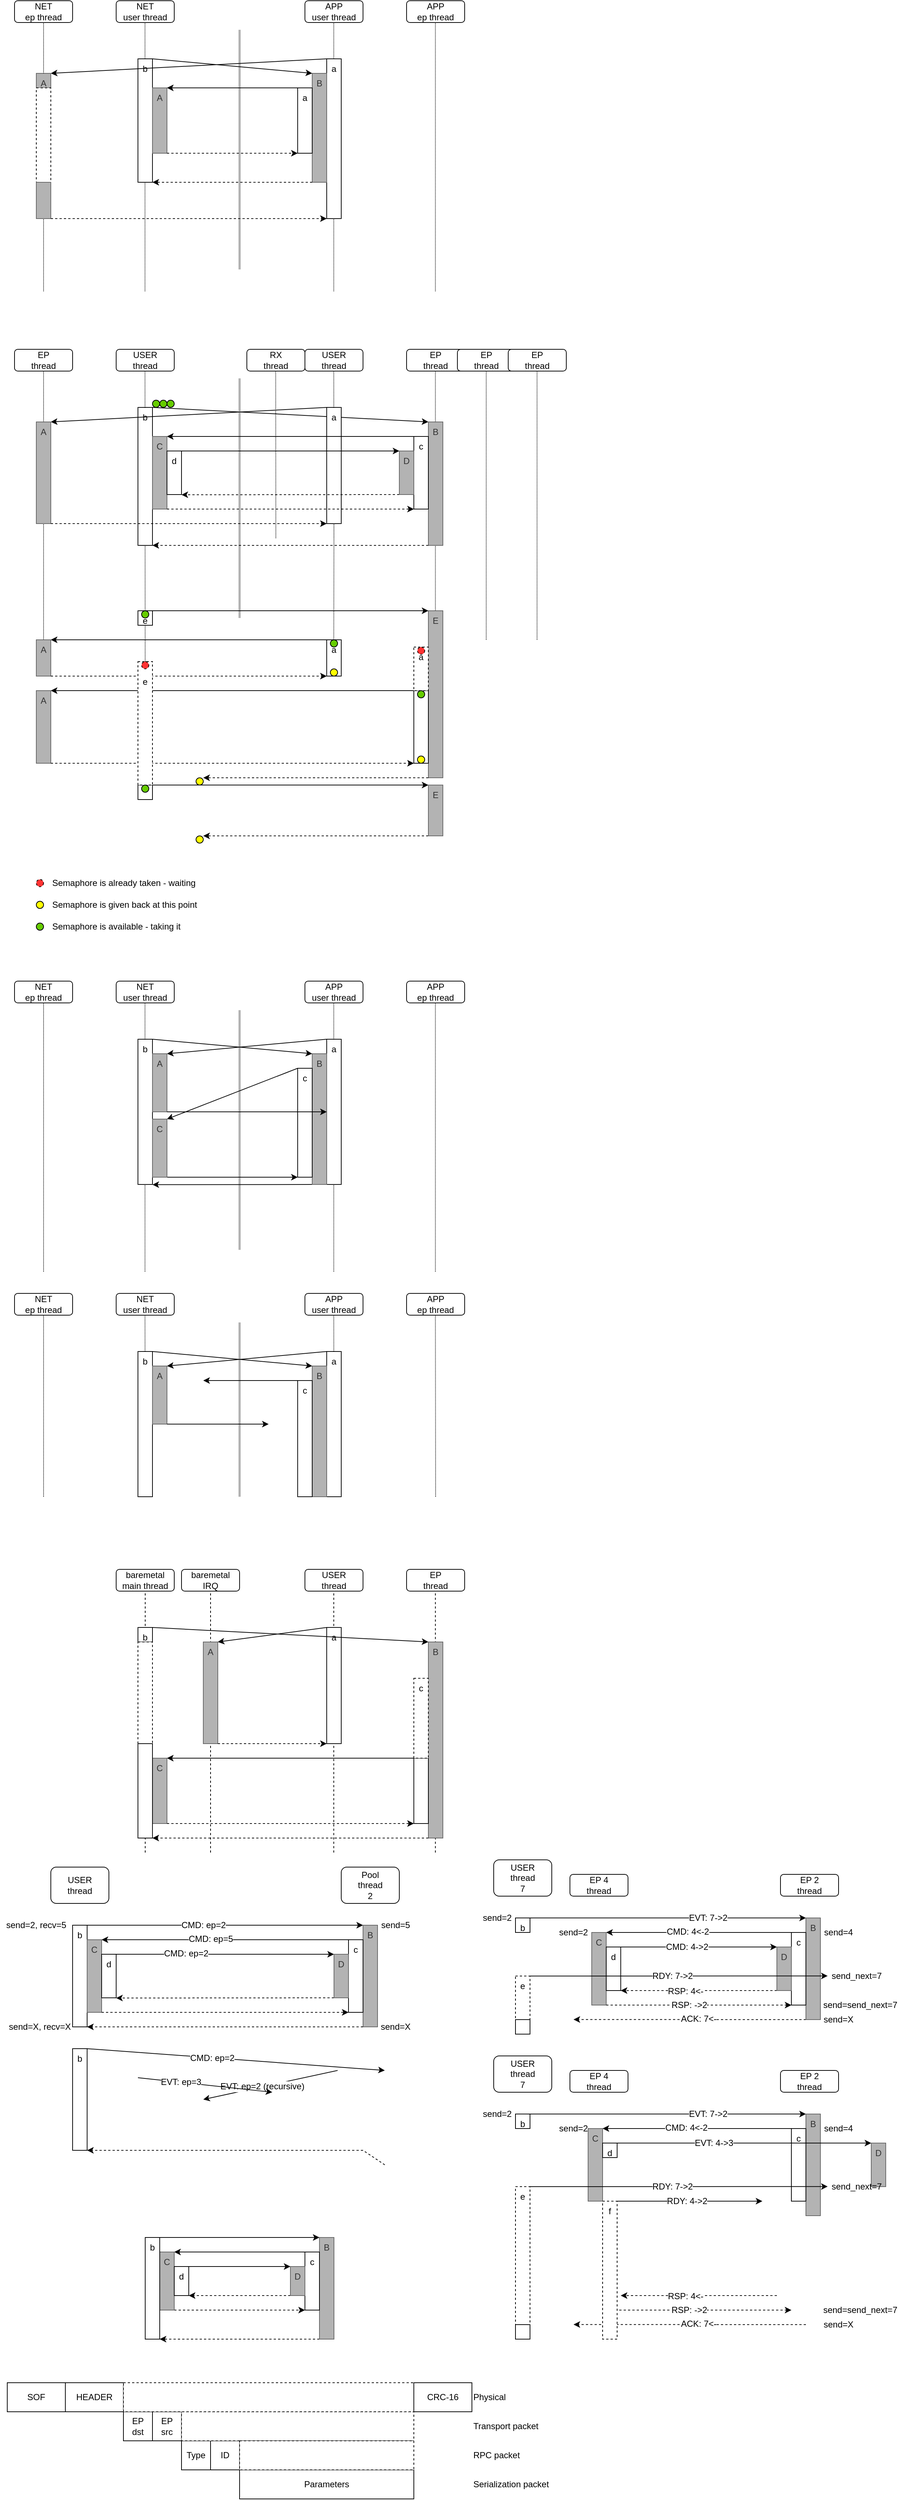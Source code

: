 <mxfile version="12.9.9" type="github">
  <diagram id="xgrzt0RMuhMkAyC4IfRt" name="Page-1">
    <mxGraphModel dx="942" dy="563" grid="1" gridSize="10" guides="1" tooltips="1" connect="1" arrows="1" fold="1" page="1" pageScale="1" pageWidth="850" pageHeight="1100" math="0" shadow="0">
      <root>
        <mxCell id="0" />
        <mxCell id="1" parent="0" />
        <mxCell id="PQzGvBvh1XN56MC4Xkkl-26" value="" style="endArrow=none;dashed=1;html=1;entryX=0.5;entryY=1;entryDx=0;entryDy=0;" parent="1" target="PQzGvBvh1XN56MC4Xkkl-13" edge="1">
          <mxGeometry width="50" height="50" relative="1" as="geometry">
            <mxPoint x="230" y="2590" as="sourcePoint" />
            <mxPoint x="170" y="2310" as="targetPoint" />
          </mxGeometry>
        </mxCell>
        <mxCell id="PQzGvBvh1XN56MC4Xkkl-27" value="" style="endArrow=none;dashed=1;html=1;entryX=0.5;entryY=1;entryDx=0;entryDy=0;" parent="1" edge="1">
          <mxGeometry width="50" height="50" relative="1" as="geometry">
            <mxPoint x="320" y="2590" as="sourcePoint" />
            <mxPoint x="320" y="2230" as="targetPoint" />
          </mxGeometry>
        </mxCell>
        <mxCell id="PQzGvBvh1XN56MC4Xkkl-28" value="" style="endArrow=none;dashed=1;html=1;entryX=0.5;entryY=1;entryDx=0;entryDy=0;" parent="1" edge="1">
          <mxGeometry width="50" height="50" relative="1" as="geometry">
            <mxPoint x="489.71" y="2590" as="sourcePoint" />
            <mxPoint x="489.71" y="2230" as="targetPoint" />
          </mxGeometry>
        </mxCell>
        <mxCell id="PQzGvBvh1XN56MC4Xkkl-29" value="" style="endArrow=none;dashed=1;html=1;entryX=0.5;entryY=1;entryDx=0;entryDy=0;" parent="1" edge="1">
          <mxGeometry width="50" height="50" relative="1" as="geometry">
            <mxPoint x="629.71" y="2590" as="sourcePoint" />
            <mxPoint x="629.71" y="2230" as="targetPoint" />
          </mxGeometry>
        </mxCell>
        <mxCell id="1Rv9va5PV-6Wp0BokZfB-43" value="" style="endArrow=none;html=1;strokeColor=#000000;fontColor=#000000;entryX=0.5;entryY=1;entryDx=0;entryDy=0;dashed=1;dashPattern=1 1;" parent="1" target="1Rv9va5PV-6Wp0BokZfB-42" edge="1">
          <mxGeometry width="50" height="50" relative="1" as="geometry">
            <mxPoint x="90" y="440" as="sourcePoint" />
            <mxPoint x="370" y="240" as="targetPoint" />
          </mxGeometry>
        </mxCell>
        <mxCell id="1Rv9va5PV-6Wp0BokZfB-45" value="" style="endArrow=none;html=1;strokeColor=#000000;fontColor=#000000;entryX=0.5;entryY=1;entryDx=0;entryDy=0;dashed=1;dashPattern=1 1;" parent="1" edge="1">
          <mxGeometry width="50" height="50" relative="1" as="geometry">
            <mxPoint x="229.71" y="440" as="sourcePoint" />
            <mxPoint x="229.71" y="70" as="targetPoint" />
          </mxGeometry>
        </mxCell>
        <mxCell id="1Rv9va5PV-6Wp0BokZfB-46" value="" style="endArrow=none;html=1;strokeColor=#000000;fontColor=#000000;entryX=0.5;entryY=1;entryDx=0;entryDy=0;dashed=1;dashPattern=1 1;" parent="1" edge="1">
          <mxGeometry width="50" height="50" relative="1" as="geometry">
            <mxPoint x="489.71" y="440" as="sourcePoint" />
            <mxPoint x="489.71" y="70" as="targetPoint" />
          </mxGeometry>
        </mxCell>
        <mxCell id="1Rv9va5PV-6Wp0BokZfB-47" value="" style="endArrow=none;html=1;strokeColor=#000000;fontColor=#000000;entryX=0.5;entryY=1;entryDx=0;entryDy=0;dashed=1;dashPattern=1 1;" parent="1" edge="1">
          <mxGeometry width="50" height="50" relative="1" as="geometry">
            <mxPoint x="629.71" y="440" as="sourcePoint" />
            <mxPoint x="629.71" y="70" as="targetPoint" />
          </mxGeometry>
        </mxCell>
        <mxCell id="1Rv9va5PV-6Wp0BokZfB-1" value="b" style="rounded=0;whiteSpace=wrap;html=1;verticalAlign=top;" parent="1" vertex="1">
          <mxGeometry x="220" y="120" width="20" height="170" as="geometry" />
        </mxCell>
        <mxCell id="1Rv9va5PV-6Wp0BokZfB-2" value="" style="endArrow=none;html=1;strokeColor=#B3B3B3;strokeWidth=3;" parent="1" edge="1">
          <mxGeometry width="50" height="50" relative="1" as="geometry">
            <mxPoint x="360" y="410" as="sourcePoint" />
            <mxPoint x="360" y="80" as="targetPoint" />
          </mxGeometry>
        </mxCell>
        <mxCell id="1Rv9va5PV-6Wp0BokZfB-6" style="rounded=0;orthogonalLoop=1;jettySize=auto;html=1;exitX=0;exitY=0;exitDx=0;exitDy=0;entryX=1;entryY=0;entryDx=0;entryDy=0;" parent="1" source="1Rv9va5PV-6Wp0BokZfB-3" target="1Rv9va5PV-6Wp0BokZfB-5" edge="1">
          <mxGeometry relative="1" as="geometry">
            <mxPoint x="250" y="140" as="targetPoint" />
          </mxGeometry>
        </mxCell>
        <mxCell id="1Rv9va5PV-6Wp0BokZfB-3" value="a" style="rounded=0;whiteSpace=wrap;html=1;verticalAlign=top;" parent="1" vertex="1">
          <mxGeometry x="480" y="120" width="20" height="220" as="geometry" />
        </mxCell>
        <mxCell id="1Rv9va5PV-6Wp0BokZfB-5" value="A" style="rounded=0;whiteSpace=wrap;html=1;fillColor=#B3B3B3;strokeColor=#666666;fontColor=#333333;verticalAlign=top;" parent="1" vertex="1">
          <mxGeometry x="80" y="140" width="20" height="20" as="geometry" />
        </mxCell>
        <mxCell id="1Rv9va5PV-6Wp0BokZfB-7" value="B" style="rounded=0;whiteSpace=wrap;html=1;fillColor=#B3B3B3;strokeColor=#666666;fontColor=#333333;verticalAlign=top;" parent="1" vertex="1">
          <mxGeometry x="460" y="140" width="20" height="150" as="geometry" />
        </mxCell>
        <mxCell id="1Rv9va5PV-6Wp0BokZfB-12" value="a" style="rounded=0;whiteSpace=wrap;html=1;verticalAlign=top;" parent="1" vertex="1">
          <mxGeometry x="440" y="160" width="20" height="90" as="geometry" />
        </mxCell>
        <mxCell id="1Rv9va5PV-6Wp0BokZfB-20" value="A" style="rounded=0;whiteSpace=wrap;html=1;fillColor=#B3B3B3;strokeColor=#666666;fontColor=#333333;verticalAlign=top;" parent="1" vertex="1">
          <mxGeometry x="240" y="160" width="20" height="90" as="geometry" />
        </mxCell>
        <mxCell id="1Rv9va5PV-6Wp0BokZfB-21" style="edgeStyle=none;rounded=0;orthogonalLoop=1;jettySize=auto;html=1;exitX=1;exitY=1;exitDx=0;exitDy=0;dashed=1;entryX=0;entryY=1;entryDx=0;entryDy=0;" parent="1" source="1Rv9va5PV-6Wp0BokZfB-20" target="1Rv9va5PV-6Wp0BokZfB-12" edge="1">
          <mxGeometry relative="1" as="geometry">
            <mxPoint x="470" y="270" as="targetPoint" />
            <mxPoint x="220" y="260" as="sourcePoint" />
          </mxGeometry>
        </mxCell>
        <mxCell id="1Rv9va5PV-6Wp0BokZfB-30" value="" style="rounded=0;whiteSpace=wrap;html=1;verticalAlign=top;dashed=1;" parent="1" vertex="1">
          <mxGeometry x="80" y="160" width="20" height="130" as="geometry" />
        </mxCell>
        <mxCell id="1Rv9va5PV-6Wp0BokZfB-34" value="" style="endArrow=classic;html=1;strokeColor=#000000;fontColor=#000000;exitX=0;exitY=0;exitDx=0;exitDy=0;entryX=1;entryY=0;entryDx=0;entryDy=0;" parent="1" source="1Rv9va5PV-6Wp0BokZfB-12" target="1Rv9va5PV-6Wp0BokZfB-20" edge="1">
          <mxGeometry width="50" height="50" relative="1" as="geometry">
            <mxPoint x="490" y="250" as="sourcePoint" />
            <mxPoint x="250" y="170" as="targetPoint" />
          </mxGeometry>
        </mxCell>
        <mxCell id="1Rv9va5PV-6Wp0BokZfB-35" style="edgeStyle=none;rounded=0;orthogonalLoop=1;jettySize=auto;html=1;exitX=0;exitY=1;exitDx=0;exitDy=0;dashed=1;entryX=1;entryY=1;entryDx=0;entryDy=0;" parent="1" source="1Rv9va5PV-6Wp0BokZfB-7" target="1Rv9va5PV-6Wp0BokZfB-1" edge="1">
          <mxGeometry relative="1" as="geometry">
            <mxPoint x="250" y="300" as="targetPoint" />
            <mxPoint x="230" y="270" as="sourcePoint" />
          </mxGeometry>
        </mxCell>
        <mxCell id="1Rv9va5PV-6Wp0BokZfB-37" value="" style="rounded=0;whiteSpace=wrap;html=1;fillColor=#B3B3B3;strokeColor=#666666;fontColor=#333333;verticalAlign=top;" parent="1" vertex="1">
          <mxGeometry x="80" y="290" width="20" height="50" as="geometry" />
        </mxCell>
        <mxCell id="1Rv9va5PV-6Wp0BokZfB-38" value="" style="endArrow=classic;html=1;strokeColor=#000000;fontColor=#000000;exitX=1;exitY=1;exitDx=0;exitDy=0;entryX=0;entryY=1;entryDx=0;entryDy=0;dashed=1;" parent="1" source="1Rv9va5PV-6Wp0BokZfB-37" target="1Rv9va5PV-6Wp0BokZfB-3" edge="1">
          <mxGeometry width="50" height="50" relative="1" as="geometry">
            <mxPoint x="320" y="290" as="sourcePoint" />
            <mxPoint x="470" y="390" as="targetPoint" />
          </mxGeometry>
        </mxCell>
        <mxCell id="1Rv9va5PV-6Wp0BokZfB-39" value="NET&lt;br&gt;user thread" style="rounded=1;whiteSpace=wrap;html=1;fillColor=#ffffff;fontColor=#000000;" parent="1" vertex="1">
          <mxGeometry x="190" y="40" width="80" height="30" as="geometry" />
        </mxCell>
        <mxCell id="1Rv9va5PV-6Wp0BokZfB-40" value="APP&lt;br&gt;user thread" style="rounded=1;whiteSpace=wrap;html=1;fillColor=#ffffff;fontColor=#000000;" parent="1" vertex="1">
          <mxGeometry x="450" y="40" width="80" height="30" as="geometry" />
        </mxCell>
        <mxCell id="1Rv9va5PV-6Wp0BokZfB-41" value="APP&lt;br&gt;ep thread" style="rounded=1;whiteSpace=wrap;html=1;fillColor=#ffffff;fontColor=#000000;" parent="1" vertex="1">
          <mxGeometry x="590" y="40" width="80" height="30" as="geometry" />
        </mxCell>
        <mxCell id="1Rv9va5PV-6Wp0BokZfB-42" value="NET&lt;br&gt;ep thread" style="rounded=1;whiteSpace=wrap;html=1;fillColor=#ffffff;fontColor=#000000;" parent="1" vertex="1">
          <mxGeometry x="50" y="40" width="80" height="30" as="geometry" />
        </mxCell>
        <mxCell id="1Rv9va5PV-6Wp0BokZfB-8" style="edgeStyle=none;rounded=0;orthogonalLoop=1;jettySize=auto;html=1;exitX=1;exitY=0;exitDx=0;exitDy=0;entryX=0;entryY=0;entryDx=0;entryDy=0;" parent="1" source="1Rv9va5PV-6Wp0BokZfB-1" target="1Rv9va5PV-6Wp0BokZfB-7" edge="1">
          <mxGeometry relative="1" as="geometry">
            <mxPoint x="470" y="140" as="targetPoint" />
          </mxGeometry>
        </mxCell>
        <mxCell id="1Rv9va5PV-6Wp0BokZfB-54" value="" style="endArrow=none;html=1;strokeColor=#000000;fontColor=#000000;entryX=0.5;entryY=1;entryDx=0;entryDy=0;dashed=1;dashPattern=1 1;" parent="1" target="1Rv9va5PV-6Wp0BokZfB-75" edge="1">
          <mxGeometry width="50" height="50" relative="1" as="geometry">
            <mxPoint x="90" y="920" as="sourcePoint" />
            <mxPoint x="370" y="720" as="targetPoint" />
          </mxGeometry>
        </mxCell>
        <mxCell id="1Rv9va5PV-6Wp0BokZfB-55" value="" style="endArrow=none;html=1;strokeColor=#000000;fontColor=#000000;entryX=0.5;entryY=1;entryDx=0;entryDy=0;dashed=1;dashPattern=1 1;" parent="1" edge="1">
          <mxGeometry width="50" height="50" relative="1" as="geometry">
            <mxPoint x="229.994" y="1050" as="sourcePoint" />
            <mxPoint x="229.71" y="550" as="targetPoint" />
          </mxGeometry>
        </mxCell>
        <mxCell id="1Rv9va5PV-6Wp0BokZfB-56" value="" style="endArrow=none;html=1;strokeColor=#000000;fontColor=#000000;entryX=0.5;entryY=1;entryDx=0;entryDy=0;dashed=1;dashPattern=1 1;" parent="1" edge="1">
          <mxGeometry width="50" height="50" relative="1" as="geometry">
            <mxPoint x="489.948" y="780" as="sourcePoint" />
            <mxPoint x="489.71" y="550" as="targetPoint" />
          </mxGeometry>
        </mxCell>
        <mxCell id="1Rv9va5PV-6Wp0BokZfB-57" value="" style="endArrow=none;html=1;strokeColor=#000000;fontColor=#000000;entryX=0.5;entryY=1;entryDx=0;entryDy=0;dashed=1;dashPattern=1 1;" parent="1" edge="1">
          <mxGeometry width="50" height="50" relative="1" as="geometry">
            <mxPoint x="629.71" y="920" as="sourcePoint" />
            <mxPoint x="629.71" y="550" as="targetPoint" />
          </mxGeometry>
        </mxCell>
        <mxCell id="PQzGvBvh1XN56MC4Xkkl-51" style="edgeStyle=none;rounded=0;orthogonalLoop=1;jettySize=auto;html=1;exitX=1;exitY=0;exitDx=0;exitDy=0;entryX=0;entryY=0;entryDx=0;entryDy=0;" parent="1" source="1Rv9va5PV-6Wp0BokZfB-58" target="1Rv9va5PV-6Wp0BokZfB-63" edge="1">
          <mxGeometry relative="1" as="geometry" />
        </mxCell>
        <mxCell id="1Rv9va5PV-6Wp0BokZfB-58" value="b" style="rounded=0;whiteSpace=wrap;html=1;verticalAlign=top;" parent="1" vertex="1">
          <mxGeometry x="220" y="600" width="20" height="190" as="geometry" />
        </mxCell>
        <mxCell id="1Rv9va5PV-6Wp0BokZfB-59" value="" style="endArrow=none;html=1;strokeColor=#B3B3B3;strokeWidth=3;" parent="1" edge="1">
          <mxGeometry width="50" height="50" relative="1" as="geometry">
            <mxPoint x="360" y="890" as="sourcePoint" />
            <mxPoint x="360" y="560" as="targetPoint" />
          </mxGeometry>
        </mxCell>
        <mxCell id="1Rv9va5PV-6Wp0BokZfB-60" style="rounded=0;orthogonalLoop=1;jettySize=auto;html=1;exitX=0;exitY=0;exitDx=0;exitDy=0;entryX=1;entryY=0;entryDx=0;entryDy=0;" parent="1" source="1Rv9va5PV-6Wp0BokZfB-61" target="1Rv9va5PV-6Wp0BokZfB-62" edge="1">
          <mxGeometry relative="1" as="geometry">
            <mxPoint x="250" y="620" as="targetPoint" />
          </mxGeometry>
        </mxCell>
        <mxCell id="1Rv9va5PV-6Wp0BokZfB-61" value="a" style="rounded=0;whiteSpace=wrap;html=1;verticalAlign=top;" parent="1" vertex="1">
          <mxGeometry x="480" y="600" width="20" height="160" as="geometry" />
        </mxCell>
        <mxCell id="1Rv9va5PV-6Wp0BokZfB-62" value="A" style="rounded=0;whiteSpace=wrap;html=1;fillColor=#B3B3B3;strokeColor=#666666;fontColor=#333333;verticalAlign=top;" parent="1" vertex="1">
          <mxGeometry x="80" y="620" width="20" height="140" as="geometry" />
        </mxCell>
        <mxCell id="1Rv9va5PV-6Wp0BokZfB-63" value="B" style="rounded=0;whiteSpace=wrap;html=1;fillColor=#B3B3B3;strokeColor=#666666;fontColor=#333333;verticalAlign=top;" parent="1" vertex="1">
          <mxGeometry x="620" y="620" width="20" height="170" as="geometry" />
        </mxCell>
        <mxCell id="1Rv9va5PV-6Wp0BokZfB-64" value="c" style="rounded=0;whiteSpace=wrap;html=1;verticalAlign=top;" parent="1" vertex="1">
          <mxGeometry x="600" y="640" width="20" height="100" as="geometry" />
        </mxCell>
        <mxCell id="1Rv9va5PV-6Wp0BokZfB-65" value="C" style="rounded=0;whiteSpace=wrap;html=1;fillColor=#B3B3B3;strokeColor=#666666;fontColor=#333333;verticalAlign=top;" parent="1" vertex="1">
          <mxGeometry x="240" y="640" width="20" height="100" as="geometry" />
        </mxCell>
        <mxCell id="1Rv9va5PV-6Wp0BokZfB-66" style="edgeStyle=none;rounded=0;orthogonalLoop=1;jettySize=auto;html=1;exitX=1;exitY=1;exitDx=0;exitDy=0;dashed=1;entryX=0;entryY=1;entryDx=0;entryDy=0;" parent="1" source="1Rv9va5PV-6Wp0BokZfB-65" target="1Rv9va5PV-6Wp0BokZfB-64" edge="1">
          <mxGeometry relative="1" as="geometry">
            <mxPoint x="620" y="750" as="targetPoint" />
            <mxPoint x="220" y="740" as="sourcePoint" />
          </mxGeometry>
        </mxCell>
        <mxCell id="1Rv9va5PV-6Wp0BokZfB-68" value="" style="endArrow=classic;html=1;strokeColor=#000000;fontColor=#000000;exitX=0;exitY=0;exitDx=0;exitDy=0;entryX=1;entryY=0;entryDx=0;entryDy=0;" parent="1" source="1Rv9va5PV-6Wp0BokZfB-64" target="1Rv9va5PV-6Wp0BokZfB-65" edge="1">
          <mxGeometry width="50" height="50" relative="1" as="geometry">
            <mxPoint x="490" y="730" as="sourcePoint" />
            <mxPoint x="260" y="650" as="targetPoint" />
          </mxGeometry>
        </mxCell>
        <mxCell id="1Rv9va5PV-6Wp0BokZfB-69" style="edgeStyle=none;rounded=0;orthogonalLoop=1;jettySize=auto;html=1;dashed=1;entryX=1;entryY=1;entryDx=0;entryDy=0;exitX=0;exitY=1;exitDx=0;exitDy=0;" parent="1" source="1Rv9va5PV-6Wp0BokZfB-63" target="1Rv9va5PV-6Wp0BokZfB-58" edge="1">
          <mxGeometry relative="1" as="geometry">
            <mxPoint x="250" y="800" as="targetPoint" />
            <mxPoint x="620" y="790" as="sourcePoint" />
          </mxGeometry>
        </mxCell>
        <mxCell id="1Rv9va5PV-6Wp0BokZfB-71" value="" style="endArrow=classic;html=1;strokeColor=#000000;fontColor=#000000;exitX=1;exitY=1;exitDx=0;exitDy=0;entryX=0;entryY=1;entryDx=0;entryDy=0;dashed=1;" parent="1" target="1Rv9va5PV-6Wp0BokZfB-61" edge="1">
          <mxGeometry width="50" height="50" relative="1" as="geometry">
            <mxPoint x="100" y="760" as="sourcePoint" />
            <mxPoint x="470" y="770" as="targetPoint" />
          </mxGeometry>
        </mxCell>
        <mxCell id="1Rv9va5PV-6Wp0BokZfB-72" value="USER&lt;br&gt;thread" style="rounded=1;whiteSpace=wrap;html=1;fillColor=#ffffff;fontColor=#000000;" parent="1" vertex="1">
          <mxGeometry x="190" y="520" width="80" height="30" as="geometry" />
        </mxCell>
        <mxCell id="1Rv9va5PV-6Wp0BokZfB-73" value="USER&lt;br&gt;thread" style="rounded=1;whiteSpace=wrap;html=1;fillColor=#ffffff;fontColor=#000000;" parent="1" vertex="1">
          <mxGeometry x="450" y="520" width="80" height="30" as="geometry" />
        </mxCell>
        <mxCell id="1Rv9va5PV-6Wp0BokZfB-74" value="EP&lt;br&gt;thread" style="rounded=1;whiteSpace=wrap;html=1;fillColor=#ffffff;fontColor=#000000;" parent="1" vertex="1">
          <mxGeometry x="590" y="520" width="80" height="30" as="geometry" />
        </mxCell>
        <mxCell id="1Rv9va5PV-6Wp0BokZfB-75" value="EP&lt;br&gt;thread" style="rounded=1;whiteSpace=wrap;html=1;fillColor=#ffffff;fontColor=#000000;" parent="1" vertex="1">
          <mxGeometry x="50" y="520" width="80" height="30" as="geometry" />
        </mxCell>
        <mxCell id="1Rv9va5PV-6Wp0BokZfB-81" value="" style="endArrow=none;html=1;strokeColor=#000000;fontColor=#000000;entryX=0.5;entryY=1;entryDx=0;entryDy=0;dashed=1;dashPattern=1 1;" parent="1" target="1Rv9va5PV-6Wp0BokZfB-61" edge="1">
          <mxGeometry width="50" height="50" relative="1" as="geometry">
            <mxPoint x="489.71" y="920" as="sourcePoint" />
            <mxPoint x="490" y="880" as="targetPoint" />
          </mxGeometry>
        </mxCell>
        <mxCell id="G7WEoSztosAkv3LRzKmX-35" value="e" style="rounded=0;whiteSpace=wrap;html=1;verticalAlign=top;" parent="1" vertex="1">
          <mxGeometry x="220" y="880" width="20" height="20" as="geometry" />
        </mxCell>
        <mxCell id="G7WEoSztosAkv3LRzKmX-36" style="rounded=0;orthogonalLoop=1;jettySize=auto;html=1;exitX=0;exitY=0;exitDx=0;exitDy=0;entryX=1;entryY=0;entryDx=0;entryDy=0;" parent="1" source="G7WEoSztosAkv3LRzKmX-37" target="G7WEoSztosAkv3LRzKmX-38" edge="1">
          <mxGeometry relative="1" as="geometry">
            <mxPoint x="250" y="880" as="targetPoint" />
          </mxGeometry>
        </mxCell>
        <mxCell id="G7WEoSztosAkv3LRzKmX-37" value="a" style="rounded=0;whiteSpace=wrap;html=1;verticalAlign=top;" parent="1" vertex="1">
          <mxGeometry x="480" y="920" width="20" height="50" as="geometry" />
        </mxCell>
        <mxCell id="G7WEoSztosAkv3LRzKmX-38" value="A" style="rounded=0;whiteSpace=wrap;html=1;fillColor=#B3B3B3;strokeColor=#666666;fontColor=#333333;verticalAlign=top;" parent="1" vertex="1">
          <mxGeometry x="80" y="920" width="20" height="50" as="geometry" />
        </mxCell>
        <mxCell id="G7WEoSztosAkv3LRzKmX-39" value="E" style="rounded=0;whiteSpace=wrap;html=1;fillColor=#B3B3B3;strokeColor=#666666;fontColor=#333333;verticalAlign=top;" parent="1" vertex="1">
          <mxGeometry x="620" y="880" width="20" height="230" as="geometry" />
        </mxCell>
        <mxCell id="G7WEoSztosAkv3LRzKmX-40" value="" style="rounded=0;whiteSpace=wrap;html=1;verticalAlign=top;" parent="1" vertex="1">
          <mxGeometry x="600" y="990" width="20" height="100" as="geometry" />
        </mxCell>
        <mxCell id="G7WEoSztosAkv3LRzKmX-41" value="A" style="rounded=0;whiteSpace=wrap;html=1;fillColor=#B3B3B3;strokeColor=#666666;fontColor=#333333;verticalAlign=top;" parent="1" vertex="1">
          <mxGeometry x="80" y="990" width="20" height="100" as="geometry" />
        </mxCell>
        <mxCell id="G7WEoSztosAkv3LRzKmX-42" style="edgeStyle=none;rounded=0;orthogonalLoop=1;jettySize=auto;html=1;exitX=1;exitY=1;exitDx=0;exitDy=0;dashed=1;entryX=0;entryY=1;entryDx=0;entryDy=0;" parent="1" source="G7WEoSztosAkv3LRzKmX-41" target="G7WEoSztosAkv3LRzKmX-40" edge="1">
          <mxGeometry relative="1" as="geometry">
            <mxPoint x="620" y="1010" as="targetPoint" />
            <mxPoint x="220" y="1000" as="sourcePoint" />
          </mxGeometry>
        </mxCell>
        <mxCell id="G7WEoSztosAkv3LRzKmX-43" value="" style="endArrow=classic;html=1;strokeColor=#000000;fontColor=#000000;exitX=0;exitY=0;exitDx=0;exitDy=0;entryX=1;entryY=0;entryDx=0;entryDy=0;" parent="1" source="G7WEoSztosAkv3LRzKmX-40" target="G7WEoSztosAkv3LRzKmX-41" edge="1">
          <mxGeometry width="50" height="50" relative="1" as="geometry">
            <mxPoint x="490" y="990" as="sourcePoint" />
            <mxPoint x="260" y="910" as="targetPoint" />
          </mxGeometry>
        </mxCell>
        <mxCell id="G7WEoSztosAkv3LRzKmX-44" style="edgeStyle=none;rounded=0;orthogonalLoop=1;jettySize=auto;html=1;dashed=1;exitX=0;exitY=1;exitDx=0;exitDy=0;" parent="1" source="G7WEoSztosAkv3LRzKmX-39" edge="1">
          <mxGeometry relative="1" as="geometry">
            <mxPoint x="310" y="1110" as="targetPoint" />
            <mxPoint x="620" y="1050" as="sourcePoint" />
          </mxGeometry>
        </mxCell>
        <mxCell id="G7WEoSztosAkv3LRzKmX-45" value="" style="endArrow=classic;html=1;strokeColor=#000000;fontColor=#000000;exitX=1;exitY=1;exitDx=0;exitDy=0;entryX=0;entryY=1;entryDx=0;entryDy=0;dashed=1;" parent="1" source="G7WEoSztosAkv3LRzKmX-38" target="G7WEoSztosAkv3LRzKmX-37" edge="1">
          <mxGeometry width="50" height="50" relative="1" as="geometry">
            <mxPoint x="100" y="1020" as="sourcePoint" />
            <mxPoint x="470" y="1030" as="targetPoint" />
          </mxGeometry>
        </mxCell>
        <mxCell id="G7WEoSztosAkv3LRzKmX-46" style="edgeStyle=none;rounded=0;orthogonalLoop=1;jettySize=auto;html=1;exitX=1;exitY=0;exitDx=0;exitDy=0;entryX=0;entryY=0;entryDx=0;entryDy=0;" parent="1" source="G7WEoSztosAkv3LRzKmX-35" target="G7WEoSztosAkv3LRzKmX-39" edge="1">
          <mxGeometry relative="1" as="geometry">
            <mxPoint x="470" y="880" as="targetPoint" />
          </mxGeometry>
        </mxCell>
        <mxCell id="G7WEoSztosAkv3LRzKmX-47" value="a" style="rounded=0;whiteSpace=wrap;html=1;verticalAlign=top;dashed=1;" parent="1" vertex="1">
          <mxGeometry x="600" y="930" width="20" height="60" as="geometry" />
        </mxCell>
        <mxCell id="G7WEoSztosAkv3LRzKmX-48" value="" style="ellipse;whiteSpace=wrap;html=1;fillColor=#66CC00;" parent="1" vertex="1">
          <mxGeometry x="485" y="920" width="10" height="10" as="geometry" />
        </mxCell>
        <mxCell id="G7WEoSztosAkv3LRzKmX-49" value="" style="ellipse;whiteSpace=wrap;html=1;dashed=1;fillColor=#FF3333;" parent="1" vertex="1">
          <mxGeometry x="605" y="930" width="10" height="10" as="geometry" />
        </mxCell>
        <mxCell id="G7WEoSztosAkv3LRzKmX-51" value="" style="ellipse;whiteSpace=wrap;html=1;fillColor=#66CC00;" parent="1" vertex="1">
          <mxGeometry x="225" y="880" width="10" height="10" as="geometry" />
        </mxCell>
        <mxCell id="G7WEoSztosAkv3LRzKmX-52" value="" style="ellipse;whiteSpace=wrap;html=1;fillColor=#FFFF00;" parent="1" vertex="1">
          <mxGeometry x="485" y="960" width="10" height="10" as="geometry" />
        </mxCell>
        <mxCell id="G7WEoSztosAkv3LRzKmX-53" value="" style="ellipse;whiteSpace=wrap;html=1;fillColor=#FFFF00;" parent="1" vertex="1">
          <mxGeometry x="300" y="1110" width="10" height="10" as="geometry" />
        </mxCell>
        <mxCell id="G7WEoSztosAkv3LRzKmX-54" value="" style="ellipse;whiteSpace=wrap;html=1;fillColor=#FFFF00;" parent="1" vertex="1">
          <mxGeometry x="605" y="1080" width="10" height="10" as="geometry" />
        </mxCell>
        <mxCell id="G7WEoSztosAkv3LRzKmX-57" value="" style="ellipse;whiteSpace=wrap;html=1;fillColor=#66CC00;" parent="1" vertex="1">
          <mxGeometry x="605" y="990" width="10" height="10" as="geometry" />
        </mxCell>
        <mxCell id="G7WEoSztosAkv3LRzKmX-65" style="edgeStyle=none;rounded=0;orthogonalLoop=1;jettySize=auto;html=1;exitX=1;exitY=0;exitDx=0;exitDy=0;entryX=0;entryY=0;entryDx=0;entryDy=0;" parent="1" source="G7WEoSztosAkv3LRzKmX-59" target="G7WEoSztosAkv3LRzKmX-64" edge="1">
          <mxGeometry relative="1" as="geometry" />
        </mxCell>
        <mxCell id="G7WEoSztosAkv3LRzKmX-59" value="" style="rounded=0;whiteSpace=wrap;html=1;verticalAlign=top;" parent="1" vertex="1">
          <mxGeometry x="220" y="1120" width="20" height="20" as="geometry" />
        </mxCell>
        <mxCell id="G7WEoSztosAkv3LRzKmX-60" value="&lt;br&gt;e" style="rounded=0;whiteSpace=wrap;html=1;verticalAlign=top;dashed=1;" parent="1" vertex="1">
          <mxGeometry x="220" y="950" width="20" height="170" as="geometry" />
        </mxCell>
        <mxCell id="G7WEoSztosAkv3LRzKmX-61" value="" style="ellipse;whiteSpace=wrap;html=1;dashed=1;fillColor=#FF3333;" parent="1" vertex="1">
          <mxGeometry x="225" y="950" width="10" height="10" as="geometry" />
        </mxCell>
        <mxCell id="G7WEoSztosAkv3LRzKmX-63" value="" style="ellipse;whiteSpace=wrap;html=1;fillColor=#66CC00;" parent="1" vertex="1">
          <mxGeometry x="225" y="1120" width="10" height="10" as="geometry" />
        </mxCell>
        <mxCell id="G7WEoSztosAkv3LRzKmX-66" style="edgeStyle=none;rounded=0;orthogonalLoop=1;jettySize=auto;html=1;exitX=0;exitY=1;exitDx=0;exitDy=0;dashed=1;" parent="1" source="G7WEoSztosAkv3LRzKmX-64" edge="1">
          <mxGeometry relative="1" as="geometry">
            <mxPoint x="310" y="1190" as="targetPoint" />
          </mxGeometry>
        </mxCell>
        <mxCell id="G7WEoSztosAkv3LRzKmX-64" value="E" style="rounded=0;whiteSpace=wrap;html=1;fillColor=#B3B3B3;strokeColor=#666666;fontColor=#333333;verticalAlign=top;" parent="1" vertex="1">
          <mxGeometry x="620" y="1120" width="20" height="70" as="geometry" />
        </mxCell>
        <mxCell id="G7WEoSztosAkv3LRzKmX-67" value="" style="ellipse;whiteSpace=wrap;html=1;fillColor=#FFFF00;" parent="1" vertex="1">
          <mxGeometry x="300" y="1190" width="10" height="10" as="geometry" />
        </mxCell>
        <mxCell id="G7WEoSztosAkv3LRzKmX-68" value="" style="ellipse;whiteSpace=wrap;html=1;fillColor=#66CC00;" parent="1" vertex="1">
          <mxGeometry x="80" y="1310" width="10" height="10" as="geometry" />
        </mxCell>
        <mxCell id="G7WEoSztosAkv3LRzKmX-69" value="" style="ellipse;whiteSpace=wrap;html=1;fillColor=#FFFF00;" parent="1" vertex="1">
          <mxGeometry x="80" y="1280" width="10" height="10" as="geometry" />
        </mxCell>
        <mxCell id="G7WEoSztosAkv3LRzKmX-70" value="" style="ellipse;whiteSpace=wrap;html=1;dashed=1;fillColor=#FF3333;" parent="1" vertex="1">
          <mxGeometry x="80" y="1250" width="10" height="10" as="geometry" />
        </mxCell>
        <mxCell id="G7WEoSztosAkv3LRzKmX-72" value="Semaphore is already taken - waiting" style="text;html=1;strokeColor=none;fillColor=none;align=left;verticalAlign=middle;whiteSpace=wrap;rounded=0;" parent="1" vertex="1">
          <mxGeometry x="100" y="1240" width="220" height="30" as="geometry" />
        </mxCell>
        <mxCell id="G7WEoSztosAkv3LRzKmX-73" value="Semaphore is given back at this point" style="text;html=1;strokeColor=none;fillColor=none;align=left;verticalAlign=middle;whiteSpace=wrap;rounded=0;" parent="1" vertex="1">
          <mxGeometry x="100" y="1270" width="220" height="30" as="geometry" />
        </mxCell>
        <mxCell id="G7WEoSztosAkv3LRzKmX-74" value="Semaphore is available - taking it" style="text;html=1;strokeColor=none;fillColor=none;align=left;verticalAlign=middle;whiteSpace=wrap;rounded=0;" parent="1" vertex="1">
          <mxGeometry x="100" y="1300" width="220" height="30" as="geometry" />
        </mxCell>
        <mxCell id="G7WEoSztosAkv3LRzKmX-94" value="" style="endArrow=none;html=1;strokeColor=#000000;fontColor=#000000;entryX=0.5;entryY=1;entryDx=0;entryDy=0;dashed=1;dashPattern=1 1;" parent="1" target="G7WEoSztosAkv3LRzKmX-115" edge="1">
          <mxGeometry width="50" height="50" relative="1" as="geometry">
            <mxPoint x="90" y="1790" as="sourcePoint" />
            <mxPoint x="370" y="1590" as="targetPoint" />
          </mxGeometry>
        </mxCell>
        <mxCell id="G7WEoSztosAkv3LRzKmX-95" value="" style="endArrow=none;html=1;strokeColor=#000000;fontColor=#000000;entryX=0.5;entryY=1;entryDx=0;entryDy=0;dashed=1;dashPattern=1 1;" parent="1" edge="1">
          <mxGeometry width="50" height="50" relative="1" as="geometry">
            <mxPoint x="229.71" y="1790" as="sourcePoint" />
            <mxPoint x="229.71" y="1420" as="targetPoint" />
          </mxGeometry>
        </mxCell>
        <mxCell id="G7WEoSztosAkv3LRzKmX-96" value="" style="endArrow=none;html=1;strokeColor=#000000;fontColor=#000000;entryX=0.5;entryY=1;entryDx=0;entryDy=0;dashed=1;dashPattern=1 1;" parent="1" edge="1">
          <mxGeometry width="50" height="50" relative="1" as="geometry">
            <mxPoint x="489.71" y="1790" as="sourcePoint" />
            <mxPoint x="489.71" y="1420" as="targetPoint" />
          </mxGeometry>
        </mxCell>
        <mxCell id="G7WEoSztosAkv3LRzKmX-97" value="" style="endArrow=none;html=1;strokeColor=#000000;fontColor=#000000;entryX=0.5;entryY=1;entryDx=0;entryDy=0;dashed=1;dashPattern=1 1;" parent="1" edge="1">
          <mxGeometry width="50" height="50" relative="1" as="geometry">
            <mxPoint x="629.71" y="1790" as="sourcePoint" />
            <mxPoint x="629.71" y="1420" as="targetPoint" />
          </mxGeometry>
        </mxCell>
        <mxCell id="G7WEoSztosAkv3LRzKmX-98" value="b" style="rounded=0;whiteSpace=wrap;html=1;verticalAlign=top;" parent="1" vertex="1">
          <mxGeometry x="220" y="1470" width="20" height="200" as="geometry" />
        </mxCell>
        <mxCell id="G7WEoSztosAkv3LRzKmX-99" value="" style="endArrow=none;html=1;strokeColor=#B3B3B3;strokeWidth=3;" parent="1" edge="1">
          <mxGeometry width="50" height="50" relative="1" as="geometry">
            <mxPoint x="360" y="1760" as="sourcePoint" />
            <mxPoint x="360" y="1430" as="targetPoint" />
          </mxGeometry>
        </mxCell>
        <mxCell id="G7WEoSztosAkv3LRzKmX-100" style="rounded=0;orthogonalLoop=1;jettySize=auto;html=1;exitX=0;exitY=0;exitDx=0;exitDy=0;entryX=1;entryY=0;entryDx=0;entryDy=0;" parent="1" source="G7WEoSztosAkv3LRzKmX-101" target="G7WEoSztosAkv3LRzKmX-102" edge="1">
          <mxGeometry relative="1" as="geometry">
            <mxPoint x="250" y="1490" as="targetPoint" />
          </mxGeometry>
        </mxCell>
        <mxCell id="G7WEoSztosAkv3LRzKmX-101" value="a" style="rounded=0;whiteSpace=wrap;html=1;verticalAlign=top;" parent="1" vertex="1">
          <mxGeometry x="480" y="1470" width="20" height="200" as="geometry" />
        </mxCell>
        <mxCell id="G7WEoSztosAkv3LRzKmX-102" value="A" style="rounded=0;whiteSpace=wrap;html=1;fillColor=#B3B3B3;strokeColor=#666666;fontColor=#333333;verticalAlign=top;" parent="1" vertex="1">
          <mxGeometry x="240" y="1490" width="20" height="80" as="geometry" />
        </mxCell>
        <mxCell id="G7WEoSztosAkv3LRzKmX-121" style="edgeStyle=none;rounded=0;orthogonalLoop=1;jettySize=auto;html=1;exitX=0;exitY=1;exitDx=0;exitDy=0;" parent="1" source="G7WEoSztosAkv3LRzKmX-103" edge="1">
          <mxGeometry relative="1" as="geometry">
            <mxPoint x="240" y="1670.286" as="targetPoint" />
          </mxGeometry>
        </mxCell>
        <mxCell id="G7WEoSztosAkv3LRzKmX-103" value="B" style="rounded=0;whiteSpace=wrap;html=1;fillColor=#B3B3B3;strokeColor=#666666;fontColor=#333333;verticalAlign=top;" parent="1" vertex="1">
          <mxGeometry x="460" y="1490" width="20" height="180" as="geometry" />
        </mxCell>
        <mxCell id="G7WEoSztosAkv3LRzKmX-117" style="edgeStyle=none;rounded=0;orthogonalLoop=1;jettySize=auto;html=1;exitX=0;exitY=0;exitDx=0;exitDy=0;" parent="1" source="G7WEoSztosAkv3LRzKmX-104" edge="1">
          <mxGeometry relative="1" as="geometry">
            <mxPoint x="260" y="1580" as="targetPoint" />
          </mxGeometry>
        </mxCell>
        <mxCell id="G7WEoSztosAkv3LRzKmX-104" value="c" style="rounded=0;whiteSpace=wrap;html=1;verticalAlign=top;" parent="1" vertex="1">
          <mxGeometry x="440" y="1510" width="20" height="150" as="geometry" />
        </mxCell>
        <mxCell id="G7WEoSztosAkv3LRzKmX-112" value="NET&lt;br&gt;user thread" style="rounded=1;whiteSpace=wrap;html=1;fillColor=#ffffff;fontColor=#000000;" parent="1" vertex="1">
          <mxGeometry x="190" y="1390" width="80" height="30" as="geometry" />
        </mxCell>
        <mxCell id="G7WEoSztosAkv3LRzKmX-113" value="APP&lt;br&gt;user thread" style="rounded=1;whiteSpace=wrap;html=1;fillColor=#ffffff;fontColor=#000000;" parent="1" vertex="1">
          <mxGeometry x="450" y="1390" width="80" height="30" as="geometry" />
        </mxCell>
        <mxCell id="G7WEoSztosAkv3LRzKmX-114" value="APP&lt;br&gt;ep thread" style="rounded=1;whiteSpace=wrap;html=1;fillColor=#ffffff;fontColor=#000000;" parent="1" vertex="1">
          <mxGeometry x="590" y="1390" width="80" height="30" as="geometry" />
        </mxCell>
        <mxCell id="G7WEoSztosAkv3LRzKmX-115" value="NET&lt;br&gt;ep thread" style="rounded=1;whiteSpace=wrap;html=1;fillColor=#ffffff;fontColor=#000000;" parent="1" vertex="1">
          <mxGeometry x="50" y="1390" width="80" height="30" as="geometry" />
        </mxCell>
        <mxCell id="G7WEoSztosAkv3LRzKmX-116" style="edgeStyle=none;rounded=0;orthogonalLoop=1;jettySize=auto;html=1;exitX=1;exitY=0;exitDx=0;exitDy=0;entryX=0;entryY=0;entryDx=0;entryDy=0;" parent="1" source="G7WEoSztosAkv3LRzKmX-98" target="G7WEoSztosAkv3LRzKmX-103" edge="1">
          <mxGeometry relative="1" as="geometry">
            <mxPoint x="470" y="1490" as="targetPoint" />
          </mxGeometry>
        </mxCell>
        <mxCell id="G7WEoSztosAkv3LRzKmX-118" style="edgeStyle=none;rounded=0;orthogonalLoop=1;jettySize=auto;html=1;exitX=1;exitY=1;exitDx=0;exitDy=0;" parent="1" source="G7WEoSztosAkv3LRzKmX-102" edge="1">
          <mxGeometry relative="1" as="geometry">
            <mxPoint x="480" y="1570" as="targetPoint" />
          </mxGeometry>
        </mxCell>
        <mxCell id="G7WEoSztosAkv3LRzKmX-120" style="edgeStyle=none;rounded=0;orthogonalLoop=1;jettySize=auto;html=1;exitX=1;exitY=1;exitDx=0;exitDy=0;" parent="1" source="G7WEoSztosAkv3LRzKmX-119" edge="1">
          <mxGeometry relative="1" as="geometry">
            <mxPoint x="440" y="1660" as="targetPoint" />
          </mxGeometry>
        </mxCell>
        <mxCell id="G7WEoSztosAkv3LRzKmX-119" value="C" style="rounded=0;whiteSpace=wrap;html=1;fillColor=#B3B3B3;strokeColor=#666666;fontColor=#333333;verticalAlign=top;" parent="1" vertex="1">
          <mxGeometry x="240" y="1580" width="20" height="80" as="geometry" />
        </mxCell>
        <mxCell id="G7WEoSztosAkv3LRzKmX-122" value="" style="endArrow=none;html=1;strokeColor=#000000;fontColor=#000000;entryX=0.5;entryY=1;entryDx=0;entryDy=0;dashed=1;dashPattern=1 1;" parent="1" target="G7WEoSztosAkv3LRzKmX-138" edge="1">
          <mxGeometry width="50" height="50" relative="1" as="geometry">
            <mxPoint x="90" y="2100" as="sourcePoint" />
            <mxPoint x="370" y="2020" as="targetPoint" />
          </mxGeometry>
        </mxCell>
        <mxCell id="G7WEoSztosAkv3LRzKmX-123" value="" style="endArrow=none;html=1;strokeColor=#000000;fontColor=#000000;entryX=0.5;entryY=1;entryDx=0;entryDy=0;dashed=1;dashPattern=1 1;exitX=0.5;exitY=1;exitDx=0;exitDy=0;" parent="1" source="G7WEoSztosAkv3LRzKmX-126" edge="1">
          <mxGeometry width="50" height="50" relative="1" as="geometry">
            <mxPoint x="230" y="2120" as="sourcePoint" />
            <mxPoint x="229.71" y="1850" as="targetPoint" />
          </mxGeometry>
        </mxCell>
        <mxCell id="G7WEoSztosAkv3LRzKmX-124" value="" style="endArrow=none;html=1;strokeColor=#000000;fontColor=#000000;entryX=0.5;entryY=1;entryDx=0;entryDy=0;dashed=1;dashPattern=1 1;exitX=0.5;exitY=1;exitDx=0;exitDy=0;" parent="1" source="G7WEoSztosAkv3LRzKmX-129" edge="1">
          <mxGeometry width="50" height="50" relative="1" as="geometry">
            <mxPoint x="489.71" y="2220" as="sourcePoint" />
            <mxPoint x="489.71" y="1850" as="targetPoint" />
          </mxGeometry>
        </mxCell>
        <mxCell id="G7WEoSztosAkv3LRzKmX-125" value="" style="endArrow=none;html=1;strokeColor=#000000;fontColor=#000000;entryX=0.5;entryY=1;entryDx=0;entryDy=0;dashed=1;dashPattern=1 1;" parent="1" edge="1">
          <mxGeometry width="50" height="50" relative="1" as="geometry">
            <mxPoint x="630" y="2100" as="sourcePoint" />
            <mxPoint x="629.71" y="1850" as="targetPoint" />
          </mxGeometry>
        </mxCell>
        <mxCell id="G7WEoSztosAkv3LRzKmX-126" value="b" style="rounded=0;whiteSpace=wrap;html=1;verticalAlign=top;" parent="1" vertex="1">
          <mxGeometry x="220" y="1900" width="20" height="200" as="geometry" />
        </mxCell>
        <mxCell id="G7WEoSztosAkv3LRzKmX-127" value="" style="endArrow=none;html=1;strokeColor=#B3B3B3;strokeWidth=3;" parent="1" edge="1">
          <mxGeometry width="50" height="50" relative="1" as="geometry">
            <mxPoint x="360" y="2100" as="sourcePoint" />
            <mxPoint x="360" y="1860" as="targetPoint" />
          </mxGeometry>
        </mxCell>
        <mxCell id="G7WEoSztosAkv3LRzKmX-128" style="rounded=0;orthogonalLoop=1;jettySize=auto;html=1;exitX=0;exitY=0;exitDx=0;exitDy=0;entryX=1;entryY=0;entryDx=0;entryDy=0;" parent="1" source="G7WEoSztosAkv3LRzKmX-129" target="G7WEoSztosAkv3LRzKmX-130" edge="1">
          <mxGeometry relative="1" as="geometry">
            <mxPoint x="250" y="1920" as="targetPoint" />
          </mxGeometry>
        </mxCell>
        <mxCell id="G7WEoSztosAkv3LRzKmX-129" value="a" style="rounded=0;whiteSpace=wrap;html=1;verticalAlign=top;" parent="1" vertex="1">
          <mxGeometry x="480" y="1900" width="20" height="200" as="geometry" />
        </mxCell>
        <mxCell id="G7WEoSztosAkv3LRzKmX-130" value="A" style="rounded=0;whiteSpace=wrap;html=1;fillColor=#B3B3B3;strokeColor=#666666;fontColor=#333333;verticalAlign=top;" parent="1" vertex="1">
          <mxGeometry x="240" y="1920" width="20" height="80" as="geometry" />
        </mxCell>
        <mxCell id="G7WEoSztosAkv3LRzKmX-132" value="B" style="rounded=0;whiteSpace=wrap;html=1;fillColor=#B3B3B3;strokeColor=#666666;fontColor=#333333;verticalAlign=top;" parent="1" vertex="1">
          <mxGeometry x="460" y="1920" width="20" height="180" as="geometry" />
        </mxCell>
        <mxCell id="G7WEoSztosAkv3LRzKmX-133" style="edgeStyle=none;rounded=0;orthogonalLoop=1;jettySize=auto;html=1;exitX=0;exitY=0;exitDx=0;exitDy=0;" parent="1" source="G7WEoSztosAkv3LRzKmX-134" edge="1">
          <mxGeometry relative="1" as="geometry">
            <mxPoint x="310" y="1940" as="targetPoint" />
          </mxGeometry>
        </mxCell>
        <mxCell id="G7WEoSztosAkv3LRzKmX-134" value="c" style="rounded=0;whiteSpace=wrap;html=1;verticalAlign=top;" parent="1" vertex="1">
          <mxGeometry x="440" y="1940" width="20" height="160" as="geometry" />
        </mxCell>
        <mxCell id="G7WEoSztosAkv3LRzKmX-135" value="NET&lt;br&gt;user thread" style="rounded=1;whiteSpace=wrap;html=1;fillColor=#ffffff;fontColor=#000000;" parent="1" vertex="1">
          <mxGeometry x="190" y="1820" width="80" height="30" as="geometry" />
        </mxCell>
        <mxCell id="G7WEoSztosAkv3LRzKmX-136" value="APP&lt;br&gt;user thread" style="rounded=1;whiteSpace=wrap;html=1;fillColor=#ffffff;fontColor=#000000;" parent="1" vertex="1">
          <mxGeometry x="450" y="1820" width="80" height="30" as="geometry" />
        </mxCell>
        <mxCell id="G7WEoSztosAkv3LRzKmX-137" value="APP&lt;br&gt;ep thread" style="rounded=1;whiteSpace=wrap;html=1;fillColor=#ffffff;fontColor=#000000;" parent="1" vertex="1">
          <mxGeometry x="590" y="1820" width="80" height="30" as="geometry" />
        </mxCell>
        <mxCell id="G7WEoSztosAkv3LRzKmX-138" value="NET&lt;br&gt;ep thread" style="rounded=1;whiteSpace=wrap;html=1;fillColor=#ffffff;fontColor=#000000;" parent="1" vertex="1">
          <mxGeometry x="50" y="1820" width="80" height="30" as="geometry" />
        </mxCell>
        <mxCell id="G7WEoSztosAkv3LRzKmX-139" style="edgeStyle=none;rounded=0;orthogonalLoop=1;jettySize=auto;html=1;exitX=1;exitY=0;exitDx=0;exitDy=0;entryX=0;entryY=0;entryDx=0;entryDy=0;" parent="1" source="G7WEoSztosAkv3LRzKmX-126" target="G7WEoSztosAkv3LRzKmX-132" edge="1">
          <mxGeometry relative="1" as="geometry">
            <mxPoint x="470" y="1920" as="targetPoint" />
          </mxGeometry>
        </mxCell>
        <mxCell id="G7WEoSztosAkv3LRzKmX-140" style="edgeStyle=none;rounded=0;orthogonalLoop=1;jettySize=auto;html=1;exitX=1;exitY=1;exitDx=0;exitDy=0;" parent="1" source="G7WEoSztosAkv3LRzKmX-130" edge="1">
          <mxGeometry relative="1" as="geometry">
            <mxPoint x="400" y="2000" as="targetPoint" />
          </mxGeometry>
        </mxCell>
        <mxCell id="PQzGvBvh1XN56MC4Xkkl-2" value="b" style="rounded=0;whiteSpace=wrap;html=1;verticalAlign=top;" parent="1" vertex="1">
          <mxGeometry x="220" y="2280" width="20" height="20" as="geometry" />
        </mxCell>
        <mxCell id="PQzGvBvh1XN56MC4Xkkl-3" style="rounded=0;orthogonalLoop=1;jettySize=auto;html=1;exitX=0;exitY=0;exitDx=0;exitDy=0;entryX=1;entryY=0;entryDx=0;entryDy=0;" parent="1" source="PQzGvBvh1XN56MC4Xkkl-4" target="PQzGvBvh1XN56MC4Xkkl-5" edge="1">
          <mxGeometry relative="1" as="geometry">
            <mxPoint x="250" y="2300" as="targetPoint" />
          </mxGeometry>
        </mxCell>
        <mxCell id="PQzGvBvh1XN56MC4Xkkl-4" value="a" style="rounded=0;whiteSpace=wrap;html=1;verticalAlign=top;" parent="1" vertex="1">
          <mxGeometry x="480" y="2280" width="20" height="160" as="geometry" />
        </mxCell>
        <mxCell id="PQzGvBvh1XN56MC4Xkkl-5" value="A" style="rounded=0;whiteSpace=wrap;html=1;fillColor=#B3B3B3;strokeColor=#666666;fontColor=#333333;verticalAlign=top;" parent="1" vertex="1">
          <mxGeometry x="310" y="2300" width="20" height="140" as="geometry" />
        </mxCell>
        <mxCell id="PQzGvBvh1XN56MC4Xkkl-6" value="B" style="rounded=0;whiteSpace=wrap;html=1;fillColor=#B3B3B3;strokeColor=#666666;fontColor=#333333;verticalAlign=top;" parent="1" vertex="1">
          <mxGeometry x="620" y="2300" width="20" height="270" as="geometry" />
        </mxCell>
        <mxCell id="PQzGvBvh1XN56MC4Xkkl-7" value="" style="rounded=0;whiteSpace=wrap;html=1;verticalAlign=top;" parent="1" vertex="1">
          <mxGeometry x="600" y="2460" width="20" height="90" as="geometry" />
        </mxCell>
        <mxCell id="PQzGvBvh1XN56MC4Xkkl-8" value="C" style="rounded=0;whiteSpace=wrap;html=1;fillColor=#B3B3B3;strokeColor=#666666;fontColor=#333333;verticalAlign=top;" parent="1" vertex="1">
          <mxGeometry x="240" y="2460" width="20" height="90" as="geometry" />
        </mxCell>
        <mxCell id="PQzGvBvh1XN56MC4Xkkl-9" style="edgeStyle=none;rounded=0;orthogonalLoop=1;jettySize=auto;html=1;exitX=1;exitY=1;exitDx=0;exitDy=0;dashed=1;entryX=0;entryY=1;entryDx=0;entryDy=0;" parent="1" source="PQzGvBvh1XN56MC4Xkkl-8" target="PQzGvBvh1XN56MC4Xkkl-7" edge="1">
          <mxGeometry relative="1" as="geometry">
            <mxPoint x="620" y="2430" as="targetPoint" />
            <mxPoint x="220" y="2420" as="sourcePoint" />
          </mxGeometry>
        </mxCell>
        <mxCell id="PQzGvBvh1XN56MC4Xkkl-10" value="" style="endArrow=classic;html=1;strokeColor=#000000;fontColor=#000000;exitX=0;exitY=0;exitDx=0;exitDy=0;entryX=1;entryY=0;entryDx=0;entryDy=0;" parent="1" source="PQzGvBvh1XN56MC4Xkkl-7" target="PQzGvBvh1XN56MC4Xkkl-8" edge="1">
          <mxGeometry width="50" height="50" relative="1" as="geometry">
            <mxPoint x="490" y="2410" as="sourcePoint" />
            <mxPoint x="260" y="2330" as="targetPoint" />
          </mxGeometry>
        </mxCell>
        <mxCell id="PQzGvBvh1XN56MC4Xkkl-11" style="edgeStyle=none;rounded=0;orthogonalLoop=1;jettySize=auto;html=1;dashed=1;entryX=1;entryY=1;entryDx=0;entryDy=0;exitX=0;exitY=1;exitDx=0;exitDy=0;" parent="1" source="PQzGvBvh1XN56MC4Xkkl-6" target="PQzGvBvh1XN56MC4Xkkl-24" edge="1">
          <mxGeometry relative="1" as="geometry">
            <mxPoint x="250" y="2480" as="targetPoint" />
            <mxPoint x="620" y="2470" as="sourcePoint" />
          </mxGeometry>
        </mxCell>
        <mxCell id="PQzGvBvh1XN56MC4Xkkl-12" value="" style="endArrow=classic;html=1;strokeColor=#000000;fontColor=#000000;entryX=0;entryY=1;entryDx=0;entryDy=0;dashed=1;exitX=1;exitY=1;exitDx=0;exitDy=0;" parent="1" source="PQzGvBvh1XN56MC4Xkkl-5" target="PQzGvBvh1XN56MC4Xkkl-4" edge="1">
          <mxGeometry width="50" height="50" relative="1" as="geometry">
            <mxPoint x="380" y="2440" as="sourcePoint" />
            <mxPoint x="470" y="2450" as="targetPoint" />
          </mxGeometry>
        </mxCell>
        <mxCell id="PQzGvBvh1XN56MC4Xkkl-13" value="baremetal&lt;br&gt;main thread" style="rounded=1;whiteSpace=wrap;html=1;fillColor=#ffffff;fontColor=#000000;" parent="1" vertex="1">
          <mxGeometry x="190" y="2200" width="80" height="30" as="geometry" />
        </mxCell>
        <mxCell id="PQzGvBvh1XN56MC4Xkkl-14" value="USER&lt;br&gt;thread" style="rounded=1;whiteSpace=wrap;html=1;fillColor=#ffffff;fontColor=#000000;" parent="1" vertex="1">
          <mxGeometry x="450" y="2200" width="80" height="30" as="geometry" />
        </mxCell>
        <mxCell id="PQzGvBvh1XN56MC4Xkkl-15" value="EP&lt;br&gt;thread" style="rounded=1;whiteSpace=wrap;html=1;fillColor=#ffffff;fontColor=#000000;" parent="1" vertex="1">
          <mxGeometry x="590" y="2200" width="80" height="30" as="geometry" />
        </mxCell>
        <mxCell id="PQzGvBvh1XN56MC4Xkkl-17" style="edgeStyle=none;rounded=0;orthogonalLoop=1;jettySize=auto;html=1;exitX=1;exitY=0;exitDx=0;exitDy=0;entryX=0;entryY=0;entryDx=0;entryDy=0;" parent="1" source="PQzGvBvh1XN56MC4Xkkl-2" target="PQzGvBvh1XN56MC4Xkkl-6" edge="1">
          <mxGeometry relative="1" as="geometry">
            <mxPoint x="470" y="2300" as="targetPoint" />
          </mxGeometry>
        </mxCell>
        <mxCell id="PQzGvBvh1XN56MC4Xkkl-20" value="baremetal&lt;br&gt;IRQ" style="rounded=1;whiteSpace=wrap;html=1;fillColor=#ffffff;fontColor=#000000;" parent="1" vertex="1">
          <mxGeometry x="280" y="2200" width="80" height="30" as="geometry" />
        </mxCell>
        <mxCell id="PQzGvBvh1XN56MC4Xkkl-23" value="" style="rounded=0;whiteSpace=wrap;html=1;verticalAlign=top;dashed=1;" parent="1" vertex="1">
          <mxGeometry x="220" y="2300" width="20" height="140" as="geometry" />
        </mxCell>
        <mxCell id="PQzGvBvh1XN56MC4Xkkl-24" value="" style="rounded=0;whiteSpace=wrap;html=1;verticalAlign=top;" parent="1" vertex="1">
          <mxGeometry x="220" y="2440" width="20" height="130" as="geometry" />
        </mxCell>
        <mxCell id="PQzGvBvh1XN56MC4Xkkl-25" value="c" style="rounded=0;whiteSpace=wrap;html=1;verticalAlign=top;dashed=1;" parent="1" vertex="1">
          <mxGeometry x="600" y="2350" width="20" height="110" as="geometry" />
        </mxCell>
        <mxCell id="PQzGvBvh1XN56MC4Xkkl-34" value="" style="endArrow=none;html=1;strokeColor=#000000;fontColor=#000000;entryX=0.5;entryY=1;entryDx=0;entryDy=0;dashed=1;dashPattern=1 1;" parent="1" edge="1">
          <mxGeometry width="50" height="50" relative="1" as="geometry">
            <mxPoint x="699.71" y="920" as="sourcePoint" />
            <mxPoint x="699.71" y="550" as="targetPoint" />
          </mxGeometry>
        </mxCell>
        <mxCell id="PQzGvBvh1XN56MC4Xkkl-35" value="EP&lt;br&gt;thread" style="rounded=1;whiteSpace=wrap;html=1;fillColor=#ffffff;fontColor=#000000;" parent="1" vertex="1">
          <mxGeometry x="660" y="520" width="80" height="30" as="geometry" />
        </mxCell>
        <mxCell id="PQzGvBvh1XN56MC4Xkkl-36" value="" style="endArrow=none;html=1;strokeColor=#000000;fontColor=#000000;entryX=0.5;entryY=1;entryDx=0;entryDy=0;dashed=1;dashPattern=1 1;" parent="1" edge="1">
          <mxGeometry width="50" height="50" relative="1" as="geometry">
            <mxPoint x="769.71" y="920" as="sourcePoint" />
            <mxPoint x="769.71" y="550" as="targetPoint" />
          </mxGeometry>
        </mxCell>
        <mxCell id="PQzGvBvh1XN56MC4Xkkl-37" value="EP&lt;br&gt;thread" style="rounded=1;whiteSpace=wrap;html=1;fillColor=#ffffff;fontColor=#000000;" parent="1" vertex="1">
          <mxGeometry x="730" y="520" width="80" height="30" as="geometry" />
        </mxCell>
        <mxCell id="PQzGvBvh1XN56MC4Xkkl-38" value="" style="ellipse;whiteSpace=wrap;html=1;fillColor=#66CC00;" parent="1" vertex="1">
          <mxGeometry x="240" y="590" width="10" height="10" as="geometry" />
        </mxCell>
        <mxCell id="PQzGvBvh1XN56MC4Xkkl-39" value="" style="ellipse;whiteSpace=wrap;html=1;fillColor=#66CC00;" parent="1" vertex="1">
          <mxGeometry x="250" y="590" width="10" height="10" as="geometry" />
        </mxCell>
        <mxCell id="PQzGvBvh1XN56MC4Xkkl-40" value="" style="ellipse;whiteSpace=wrap;html=1;fillColor=#66CC00;" parent="1" vertex="1">
          <mxGeometry x="260" y="590" width="10" height="10" as="geometry" />
        </mxCell>
        <mxCell id="PQzGvBvh1XN56MC4Xkkl-41" value="" style="endArrow=none;html=1;strokeColor=#000000;fontColor=#000000;entryX=0.5;entryY=1;entryDx=0;entryDy=0;dashed=1;dashPattern=1 1;" parent="1" edge="1">
          <mxGeometry width="50" height="50" relative="1" as="geometry">
            <mxPoint x="409.948" y="780" as="sourcePoint" />
            <mxPoint x="409.71" y="550" as="targetPoint" />
          </mxGeometry>
        </mxCell>
        <mxCell id="PQzGvBvh1XN56MC4Xkkl-42" value="RX&lt;br&gt;thread" style="rounded=1;whiteSpace=wrap;html=1;fillColor=#ffffff;fontColor=#000000;" parent="1" vertex="1">
          <mxGeometry x="370" y="520" width="80" height="30" as="geometry" />
        </mxCell>
        <mxCell id="PQzGvBvh1XN56MC4Xkkl-44" value="EP&lt;br&gt;dst" style="rounded=0;whiteSpace=wrap;html=1;strokeColor=#000000;fillColor=#FFFFFF;align=center;" parent="1" vertex="1">
          <mxGeometry x="200" y="3360" width="40" height="40" as="geometry" />
        </mxCell>
        <mxCell id="PQzGvBvh1XN56MC4Xkkl-46" value="Type" style="rounded=0;whiteSpace=wrap;html=1;strokeColor=#000000;fillColor=#FFFFFF;align=center;" parent="1" vertex="1">
          <mxGeometry x="280" y="3400" width="40" height="40" as="geometry" />
        </mxCell>
        <mxCell id="PQzGvBvh1XN56MC4Xkkl-54" style="edgeStyle=none;rounded=0;orthogonalLoop=1;jettySize=auto;html=1;exitX=1;exitY=0;exitDx=0;exitDy=0;entryX=0;entryY=0;entryDx=0;entryDy=0;" parent="1" source="PQzGvBvh1XN56MC4Xkkl-52" target="PQzGvBvh1XN56MC4Xkkl-53" edge="1">
          <mxGeometry relative="1" as="geometry" />
        </mxCell>
        <mxCell id="PQzGvBvh1XN56MC4Xkkl-52" value="d" style="rounded=0;whiteSpace=wrap;html=1;verticalAlign=top;" parent="1" vertex="1">
          <mxGeometry x="260" y="660" width="20" height="60" as="geometry" />
        </mxCell>
        <mxCell id="PQzGvBvh1XN56MC4Xkkl-55" style="edgeStyle=none;rounded=0;orthogonalLoop=1;jettySize=auto;html=1;exitX=0;exitY=1;exitDx=0;exitDy=0;dashed=1;" parent="1" source="PQzGvBvh1XN56MC4Xkkl-53" edge="1">
          <mxGeometry relative="1" as="geometry">
            <mxPoint x="280" y="720.286" as="targetPoint" />
          </mxGeometry>
        </mxCell>
        <mxCell id="PQzGvBvh1XN56MC4Xkkl-53" value="D" style="rounded=0;whiteSpace=wrap;html=1;fillColor=#B3B3B3;strokeColor=#666666;fontColor=#333333;verticalAlign=top;" parent="1" vertex="1">
          <mxGeometry x="580" y="660" width="20" height="60" as="geometry" />
        </mxCell>
        <mxCell id="PQzGvBvh1XN56MC4Xkkl-56" style="edgeStyle=none;rounded=0;orthogonalLoop=1;jettySize=auto;html=1;exitX=1;exitY=0;exitDx=0;exitDy=0;entryX=0;entryY=0;entryDx=0;entryDy=0;" parent="1" source="PQzGvBvh1XN56MC4Xkkl-57" target="PQzGvBvh1XN56MC4Xkkl-59" edge="1">
          <mxGeometry relative="1" as="geometry" />
        </mxCell>
        <mxCell id="PQzGvBvh1XN56MC4Xkkl-74" value="CMD: ep=2" style="text;html=1;align=center;verticalAlign=middle;resizable=0;points=[];labelBackgroundColor=#ffffff;" parent="PQzGvBvh1XN56MC4Xkkl-56" vertex="1" connectable="0">
          <mxGeometry x="-0.168" y="-2" relative="1" as="geometry">
            <mxPoint x="1.71" y="-2" as="offset" />
          </mxGeometry>
        </mxCell>
        <mxCell id="PQzGvBvh1XN56MC4Xkkl-57" value="b" style="rounded=0;whiteSpace=wrap;html=1;verticalAlign=top;" parent="1" vertex="1">
          <mxGeometry x="130" y="2690" width="20" height="140" as="geometry" />
        </mxCell>
        <mxCell id="PQzGvBvh1XN56MC4Xkkl-59" value="B" style="rounded=0;whiteSpace=wrap;html=1;fillColor=#B3B3B3;strokeColor=#666666;fontColor=#333333;verticalAlign=top;" parent="1" vertex="1">
          <mxGeometry x="530" y="2690" width="20" height="140" as="geometry" />
        </mxCell>
        <mxCell id="PQzGvBvh1XN56MC4Xkkl-60" value="c" style="rounded=0;whiteSpace=wrap;html=1;verticalAlign=top;" parent="1" vertex="1">
          <mxGeometry x="510" y="2710" width="20" height="100" as="geometry" />
        </mxCell>
        <mxCell id="PQzGvBvh1XN56MC4Xkkl-61" value="C" style="rounded=0;whiteSpace=wrap;html=1;fillColor=#B3B3B3;strokeColor=#666666;fontColor=#333333;verticalAlign=top;" parent="1" vertex="1">
          <mxGeometry x="150" y="2710" width="20" height="100" as="geometry" />
        </mxCell>
        <mxCell id="PQzGvBvh1XN56MC4Xkkl-62" style="edgeStyle=none;rounded=0;orthogonalLoop=1;jettySize=auto;html=1;exitX=1;exitY=1;exitDx=0;exitDy=0;dashed=1;entryX=0;entryY=1;entryDx=0;entryDy=0;" parent="1" source="PQzGvBvh1XN56MC4Xkkl-61" target="PQzGvBvh1XN56MC4Xkkl-60" edge="1">
          <mxGeometry relative="1" as="geometry">
            <mxPoint x="530" y="2820" as="targetPoint" />
            <mxPoint x="130" y="2810" as="sourcePoint" />
          </mxGeometry>
        </mxCell>
        <mxCell id="PQzGvBvh1XN56MC4Xkkl-63" value="" style="endArrow=classic;html=1;strokeColor=#000000;fontColor=#000000;exitX=0;exitY=0;exitDx=0;exitDy=0;entryX=1;entryY=0;entryDx=0;entryDy=0;" parent="1" source="PQzGvBvh1XN56MC4Xkkl-60" target="PQzGvBvh1XN56MC4Xkkl-61" edge="1">
          <mxGeometry width="50" height="50" relative="1" as="geometry">
            <mxPoint x="400" y="2800" as="sourcePoint" />
            <mxPoint x="170" y="2720" as="targetPoint" />
          </mxGeometry>
        </mxCell>
        <mxCell id="PQzGvBvh1XN56MC4Xkkl-75" value="CMD: ep=5" style="text;html=1;align=center;verticalAlign=middle;resizable=0;points=[];labelBackgroundColor=#ffffff;" parent="PQzGvBvh1XN56MC4Xkkl-63" vertex="1" connectable="0">
          <mxGeometry x="0.12" y="-1" relative="1" as="geometry">
            <mxPoint as="offset" />
          </mxGeometry>
        </mxCell>
        <mxCell id="PQzGvBvh1XN56MC4Xkkl-64" style="edgeStyle=none;rounded=0;orthogonalLoop=1;jettySize=auto;html=1;dashed=1;entryX=1;entryY=1;entryDx=0;entryDy=0;exitX=0;exitY=1;exitDx=0;exitDy=0;" parent="1" source="PQzGvBvh1XN56MC4Xkkl-59" target="PQzGvBvh1XN56MC4Xkkl-57" edge="1">
          <mxGeometry relative="1" as="geometry">
            <mxPoint x="160" y="2870" as="targetPoint" />
            <mxPoint x="530" y="2860" as="sourcePoint" />
          </mxGeometry>
        </mxCell>
        <mxCell id="PQzGvBvh1XN56MC4Xkkl-68" style="edgeStyle=none;rounded=0;orthogonalLoop=1;jettySize=auto;html=1;exitX=1;exitY=0;exitDx=0;exitDy=0;entryX=0;entryY=0;entryDx=0;entryDy=0;" parent="1" source="PQzGvBvh1XN56MC4Xkkl-69" target="PQzGvBvh1XN56MC4Xkkl-71" edge="1">
          <mxGeometry relative="1" as="geometry" />
        </mxCell>
        <mxCell id="PQzGvBvh1XN56MC4Xkkl-76" value="CMD: ep=2" style="text;html=1;align=center;verticalAlign=middle;resizable=0;points=[];labelBackgroundColor=#ffffff;" parent="PQzGvBvh1XN56MC4Xkkl-68" vertex="1" connectable="0">
          <mxGeometry x="-0.365" y="1" relative="1" as="geometry">
            <mxPoint as="offset" />
          </mxGeometry>
        </mxCell>
        <mxCell id="PQzGvBvh1XN56MC4Xkkl-69" value="d" style="rounded=0;whiteSpace=wrap;html=1;verticalAlign=top;" parent="1" vertex="1">
          <mxGeometry x="170" y="2730" width="20" height="60" as="geometry" />
        </mxCell>
        <mxCell id="PQzGvBvh1XN56MC4Xkkl-70" style="edgeStyle=none;rounded=0;orthogonalLoop=1;jettySize=auto;html=1;exitX=0;exitY=1;exitDx=0;exitDy=0;dashed=1;" parent="1" source="PQzGvBvh1XN56MC4Xkkl-71" edge="1">
          <mxGeometry relative="1" as="geometry">
            <mxPoint x="190" y="2790.286" as="targetPoint" />
          </mxGeometry>
        </mxCell>
        <mxCell id="PQzGvBvh1XN56MC4Xkkl-71" value="D" style="rounded=0;whiteSpace=wrap;html=1;fillColor=#B3B3B3;strokeColor=#666666;fontColor=#333333;verticalAlign=top;" parent="1" vertex="1">
          <mxGeometry x="490" y="2730" width="20" height="60" as="geometry" />
        </mxCell>
        <mxCell id="PQzGvBvh1XN56MC4Xkkl-72" value="USER&lt;br&gt;thread" style="rounded=1;whiteSpace=wrap;html=1;fillColor=#ffffff;fontColor=#000000;" parent="1" vertex="1">
          <mxGeometry x="100" y="2610" width="80" height="50" as="geometry" />
        </mxCell>
        <mxCell id="PQzGvBvh1XN56MC4Xkkl-73" value="Pool&lt;br&gt;thread&lt;br&gt;2" style="rounded=1;whiteSpace=wrap;html=1;fillColor=#ffffff;fontColor=#000000;" parent="1" vertex="1">
          <mxGeometry x="500" y="2610" width="80" height="50" as="geometry" />
        </mxCell>
        <mxCell id="PQzGvBvh1XN56MC4Xkkl-83" style="edgeStyle=none;rounded=0;orthogonalLoop=1;jettySize=auto;html=1;exitX=1;exitY=0;exitDx=0;exitDy=0;entryX=0;entryY=0;entryDx=0;entryDy=0;" parent="1" source="PQzGvBvh1XN56MC4Xkkl-85" target="PQzGvBvh1XN56MC4Xkkl-86" edge="1">
          <mxGeometry relative="1" as="geometry" />
        </mxCell>
        <mxCell id="PQzGvBvh1XN56MC4Xkkl-84" value="EVT: 7-&amp;gt;2" style="text;html=1;align=center;verticalAlign=middle;resizable=0;points=[];labelBackgroundColor=#ffffff;" parent="PQzGvBvh1XN56MC4Xkkl-83" vertex="1" connectable="0">
          <mxGeometry x="-0.168" y="-2" relative="1" as="geometry">
            <mxPoint x="86.71" y="-2" as="offset" />
          </mxGeometry>
        </mxCell>
        <mxCell id="PQzGvBvh1XN56MC4Xkkl-85" value="b" style="rounded=0;whiteSpace=wrap;html=1;verticalAlign=top;" parent="1" vertex="1">
          <mxGeometry x="740" y="2680" width="20" height="20" as="geometry" />
        </mxCell>
        <mxCell id="PQzGvBvh1XN56MC4Xkkl-129" style="edgeStyle=none;rounded=0;orthogonalLoop=1;jettySize=auto;html=1;exitX=0;exitY=1;exitDx=0;exitDy=0;dashed=1;" parent="1" source="PQzGvBvh1XN56MC4Xkkl-86" edge="1">
          <mxGeometry relative="1" as="geometry">
            <mxPoint x="820" y="2819.862" as="targetPoint" />
          </mxGeometry>
        </mxCell>
        <mxCell id="PQzGvBvh1XN56MC4Xkkl-137" value="ACK: 7&amp;lt;-" style="text;html=1;align=center;verticalAlign=middle;resizable=0;points=[];labelBackgroundColor=#ffffff;" parent="PQzGvBvh1XN56MC4Xkkl-129" vertex="1" connectable="0">
          <mxGeometry x="-0.071" y="-1" relative="1" as="geometry">
            <mxPoint as="offset" />
          </mxGeometry>
        </mxCell>
        <mxCell id="PQzGvBvh1XN56MC4Xkkl-86" value="B" style="rounded=0;whiteSpace=wrap;html=1;fillColor=#B3B3B3;strokeColor=#666666;fontColor=#333333;verticalAlign=top;" parent="1" vertex="1">
          <mxGeometry x="1140" y="2680" width="20" height="140" as="geometry" />
        </mxCell>
        <mxCell id="PQzGvBvh1XN56MC4Xkkl-87" value="c" style="rounded=0;whiteSpace=wrap;html=1;verticalAlign=top;" parent="1" vertex="1">
          <mxGeometry x="1120" y="2700" width="20" height="100" as="geometry" />
        </mxCell>
        <mxCell id="PQzGvBvh1XN56MC4Xkkl-88" value="C" style="rounded=0;whiteSpace=wrap;html=1;fillColor=#B3B3B3;strokeColor=#666666;fontColor=#333333;verticalAlign=top;" parent="1" vertex="1">
          <mxGeometry x="845" y="2700" width="20" height="100" as="geometry" />
        </mxCell>
        <mxCell id="PQzGvBvh1XN56MC4Xkkl-89" style="edgeStyle=none;rounded=0;orthogonalLoop=1;jettySize=auto;html=1;exitX=1;exitY=1;exitDx=0;exitDy=0;dashed=1;entryX=0;entryY=1;entryDx=0;entryDy=0;" parent="1" source="PQzGvBvh1XN56MC4Xkkl-88" target="PQzGvBvh1XN56MC4Xkkl-87" edge="1">
          <mxGeometry relative="1" as="geometry">
            <mxPoint x="1140" y="2810" as="targetPoint" />
            <mxPoint x="740" y="2800" as="sourcePoint" />
          </mxGeometry>
        </mxCell>
        <mxCell id="PQzGvBvh1XN56MC4Xkkl-136" value="RSP: -&amp;gt;2" style="text;html=1;align=center;verticalAlign=middle;resizable=0;points=[];labelBackgroundColor=#ffffff;" parent="PQzGvBvh1XN56MC4Xkkl-89" vertex="1" connectable="0">
          <mxGeometry x="-0.111" relative="1" as="geometry">
            <mxPoint as="offset" />
          </mxGeometry>
        </mxCell>
        <mxCell id="PQzGvBvh1XN56MC4Xkkl-90" value="" style="endArrow=classic;html=1;strokeColor=#000000;fontColor=#000000;exitX=0;exitY=0;exitDx=0;exitDy=0;entryX=1;entryY=0;entryDx=0;entryDy=0;" parent="1" source="PQzGvBvh1XN56MC4Xkkl-87" target="PQzGvBvh1XN56MC4Xkkl-88" edge="1">
          <mxGeometry width="50" height="50" relative="1" as="geometry">
            <mxPoint x="1010" y="2790" as="sourcePoint" />
            <mxPoint x="780" y="2710" as="targetPoint" />
          </mxGeometry>
        </mxCell>
        <mxCell id="PQzGvBvh1XN56MC4Xkkl-91" value="CMD: 4&amp;lt;-2" style="text;html=1;align=center;verticalAlign=middle;resizable=0;points=[];labelBackgroundColor=#ffffff;" parent="PQzGvBvh1XN56MC4Xkkl-90" vertex="1" connectable="0">
          <mxGeometry x="0.12" y="-1" relative="1" as="geometry">
            <mxPoint as="offset" />
          </mxGeometry>
        </mxCell>
        <mxCell id="PQzGvBvh1XN56MC4Xkkl-93" style="edgeStyle=none;rounded=0;orthogonalLoop=1;jettySize=auto;html=1;exitX=1;exitY=0;exitDx=0;exitDy=0;entryX=0;entryY=0;entryDx=0;entryDy=0;" parent="1" source="PQzGvBvh1XN56MC4Xkkl-95" target="PQzGvBvh1XN56MC4Xkkl-97" edge="1">
          <mxGeometry relative="1" as="geometry" />
        </mxCell>
        <mxCell id="PQzGvBvh1XN56MC4Xkkl-94" value="CMD: 4-&amp;gt;2" style="text;html=1;align=center;verticalAlign=middle;resizable=0;points=[];labelBackgroundColor=#ffffff;" parent="PQzGvBvh1XN56MC4Xkkl-93" vertex="1" connectable="0">
          <mxGeometry x="-0.365" y="1" relative="1" as="geometry">
            <mxPoint x="22" y="1" as="offset" />
          </mxGeometry>
        </mxCell>
        <mxCell id="PQzGvBvh1XN56MC4Xkkl-95" value="d" style="rounded=0;whiteSpace=wrap;html=1;verticalAlign=top;" parent="1" vertex="1">
          <mxGeometry x="865" y="2720" width="20" height="60" as="geometry" />
        </mxCell>
        <mxCell id="PQzGvBvh1XN56MC4Xkkl-96" style="edgeStyle=none;rounded=0;orthogonalLoop=1;jettySize=auto;html=1;exitX=0;exitY=1;exitDx=0;exitDy=0;dashed=1;" parent="1" source="PQzGvBvh1XN56MC4Xkkl-97" edge="1">
          <mxGeometry relative="1" as="geometry">
            <mxPoint x="885" y="2780" as="targetPoint" />
          </mxGeometry>
        </mxCell>
        <mxCell id="PQzGvBvh1XN56MC4Xkkl-134" value="RSP: 4&amp;lt;-" style="text;html=1;align=center;verticalAlign=middle;resizable=0;points=[];labelBackgroundColor=#ffffff;" parent="PQzGvBvh1XN56MC4Xkkl-96" vertex="1" connectable="0">
          <mxGeometry x="0.171" y="1" relative="1" as="geometry">
            <mxPoint as="offset" />
          </mxGeometry>
        </mxCell>
        <mxCell id="PQzGvBvh1XN56MC4Xkkl-97" value="D" style="rounded=0;whiteSpace=wrap;html=1;fillColor=#B3B3B3;strokeColor=#666666;fontColor=#333333;verticalAlign=top;" parent="1" vertex="1">
          <mxGeometry x="1100" y="2720" width="20" height="60" as="geometry" />
        </mxCell>
        <mxCell id="PQzGvBvh1XN56MC4Xkkl-98" value="USER&lt;br&gt;thread&lt;br&gt;7" style="rounded=1;whiteSpace=wrap;html=1;fillColor=#ffffff;fontColor=#000000;" parent="1" vertex="1">
          <mxGeometry x="710" y="2600" width="80" height="50" as="geometry" />
        </mxCell>
        <mxCell id="PQzGvBvh1XN56MC4Xkkl-99" value="EP 2&lt;br&gt;thread" style="rounded=1;whiteSpace=wrap;html=1;fillColor=#ffffff;fontColor=#000000;" parent="1" vertex="1">
          <mxGeometry x="1105" y="2620" width="80" height="30" as="geometry" />
        </mxCell>
        <mxCell id="PQzGvBvh1XN56MC4Xkkl-100" value="EP 4&lt;br&gt;thread" style="rounded=1;whiteSpace=wrap;html=1;fillColor=#ffffff;fontColor=#000000;" parent="1" vertex="1">
          <mxGeometry x="815" y="2620" width="80" height="30" as="geometry" />
        </mxCell>
        <mxCell id="PQzGvBvh1XN56MC4Xkkl-101" style="edgeStyle=none;rounded=0;orthogonalLoop=1;jettySize=auto;html=1;exitX=1;exitY=0;exitDx=0;exitDy=0;" parent="1" source="PQzGvBvh1XN56MC4Xkkl-103" edge="1">
          <mxGeometry relative="1" as="geometry">
            <mxPoint x="560" y="2890" as="targetPoint" />
          </mxGeometry>
        </mxCell>
        <mxCell id="PQzGvBvh1XN56MC4Xkkl-102" value="CMD: ep=2" style="text;html=1;align=center;verticalAlign=middle;resizable=0;points=[];labelBackgroundColor=#ffffff;" parent="PQzGvBvh1XN56MC4Xkkl-101" vertex="1" connectable="0">
          <mxGeometry x="-0.168" y="-2" relative="1" as="geometry">
            <mxPoint x="1.71" y="-2" as="offset" />
          </mxGeometry>
        </mxCell>
        <mxCell id="PQzGvBvh1XN56MC4Xkkl-103" value="b" style="rounded=0;whiteSpace=wrap;html=1;verticalAlign=top;" parent="1" vertex="1">
          <mxGeometry x="130" y="2860" width="20" height="140" as="geometry" />
        </mxCell>
        <mxCell id="ow3-kZr0ZEVcbKh_Raa6-12" style="edgeStyle=none;rounded=0;orthogonalLoop=1;jettySize=auto;html=1;exitX=0;exitY=1;exitDx=0;exitDy=0;entryX=1;entryY=1;entryDx=0;entryDy=0;dashed=1;" parent="1" source="PQzGvBvh1XN56MC4Xkkl-104" target="ow3-kZr0ZEVcbKh_Raa6-5" edge="1">
          <mxGeometry relative="1" as="geometry" />
        </mxCell>
        <mxCell id="PQzGvBvh1XN56MC4Xkkl-104" value="B" style="rounded=0;whiteSpace=wrap;html=1;fillColor=#B3B3B3;strokeColor=#666666;fontColor=#333333;verticalAlign=top;" parent="1" vertex="1">
          <mxGeometry x="470" y="3120" width="20" height="140" as="geometry" />
        </mxCell>
        <mxCell id="ow3-kZr0ZEVcbKh_Raa6-8" style="edgeStyle=none;rounded=0;orthogonalLoop=1;jettySize=auto;html=1;exitX=0;exitY=0;exitDx=0;exitDy=0;entryX=1;entryY=0;entryDx=0;entryDy=0;" parent="1" source="PQzGvBvh1XN56MC4Xkkl-105" target="PQzGvBvh1XN56MC4Xkkl-106" edge="1">
          <mxGeometry relative="1" as="geometry">
            <mxPoint x="270" y="3139.862" as="targetPoint" />
          </mxGeometry>
        </mxCell>
        <mxCell id="PQzGvBvh1XN56MC4Xkkl-105" value="c" style="rounded=0;whiteSpace=wrap;html=1;verticalAlign=top;" parent="1" vertex="1">
          <mxGeometry x="450" y="3140" width="20" height="80" as="geometry" />
        </mxCell>
        <mxCell id="ow3-kZr0ZEVcbKh_Raa6-11" style="edgeStyle=none;rounded=0;orthogonalLoop=1;jettySize=auto;html=1;exitX=1;exitY=1;exitDx=0;exitDy=0;entryX=0;entryY=1;entryDx=0;entryDy=0;dashed=1;" parent="1" source="PQzGvBvh1XN56MC4Xkkl-106" target="PQzGvBvh1XN56MC4Xkkl-105" edge="1">
          <mxGeometry relative="1" as="geometry" />
        </mxCell>
        <mxCell id="PQzGvBvh1XN56MC4Xkkl-106" value="C" style="rounded=0;whiteSpace=wrap;html=1;fillColor=#B3B3B3;strokeColor=#666666;fontColor=#333333;verticalAlign=top;" parent="1" vertex="1">
          <mxGeometry x="250" y="3140" width="20" height="80" as="geometry" />
        </mxCell>
        <mxCell id="PQzGvBvh1XN56MC4Xkkl-108" value="" style="endArrow=classic;html=1;strokeColor=#000000;fontColor=#000000;" parent="1" edge="1">
          <mxGeometry width="50" height="50" relative="1" as="geometry">
            <mxPoint x="495" y="2890" as="sourcePoint" />
            <mxPoint x="310" y="2930" as="targetPoint" />
          </mxGeometry>
        </mxCell>
        <mxCell id="PQzGvBvh1XN56MC4Xkkl-109" value="EVT: ep=2 (recursive)" style="text;html=1;align=center;verticalAlign=middle;resizable=0;points=[];labelBackgroundColor=#ffffff;" parent="PQzGvBvh1XN56MC4Xkkl-108" vertex="1" connectable="0">
          <mxGeometry x="0.12" y="-1" relative="1" as="geometry">
            <mxPoint as="offset" />
          </mxGeometry>
        </mxCell>
        <mxCell id="PQzGvBvh1XN56MC4Xkkl-110" style="edgeStyle=none;rounded=0;orthogonalLoop=1;jettySize=auto;html=1;dashed=1;entryX=1;entryY=1;entryDx=0;entryDy=0;" parent="1" target="PQzGvBvh1XN56MC4Xkkl-103" edge="1">
          <mxGeometry relative="1" as="geometry">
            <mxPoint x="160" y="3040" as="targetPoint" />
            <mxPoint x="560" y="3020" as="sourcePoint" />
            <Array as="points">
              <mxPoint x="530" y="3000" />
            </Array>
          </mxGeometry>
        </mxCell>
        <mxCell id="PQzGvBvh1XN56MC4Xkkl-111" style="edgeStyle=none;rounded=0;orthogonalLoop=1;jettySize=auto;html=1;" parent="1" edge="1">
          <mxGeometry relative="1" as="geometry">
            <mxPoint x="220" y="2900" as="sourcePoint" />
            <mxPoint x="405" y="2920" as="targetPoint" />
          </mxGeometry>
        </mxCell>
        <mxCell id="PQzGvBvh1XN56MC4Xkkl-112" value="EVT: ep=3" style="text;html=1;align=center;verticalAlign=middle;resizable=0;points=[];labelBackgroundColor=#ffffff;" parent="PQzGvBvh1XN56MC4Xkkl-111" vertex="1" connectable="0">
          <mxGeometry x="-0.365" y="1" relative="1" as="geometry">
            <mxPoint as="offset" />
          </mxGeometry>
        </mxCell>
        <mxCell id="ow3-kZr0ZEVcbKh_Raa6-9" style="edgeStyle=none;rounded=0;orthogonalLoop=1;jettySize=auto;html=1;exitX=1;exitY=0;exitDx=0;exitDy=0;entryX=0;entryY=0;entryDx=0;entryDy=0;" parent="1" source="PQzGvBvh1XN56MC4Xkkl-113" target="PQzGvBvh1XN56MC4Xkkl-115" edge="1">
          <mxGeometry relative="1" as="geometry" />
        </mxCell>
        <mxCell id="PQzGvBvh1XN56MC4Xkkl-113" value="d" style="rounded=0;whiteSpace=wrap;html=1;verticalAlign=top;" parent="1" vertex="1">
          <mxGeometry x="270" y="3160" width="20" height="40" as="geometry" />
        </mxCell>
        <mxCell id="ow3-kZr0ZEVcbKh_Raa6-10" style="edgeStyle=none;rounded=0;orthogonalLoop=1;jettySize=auto;html=1;exitX=0;exitY=1;exitDx=0;exitDy=0;entryX=1;entryY=1;entryDx=0;entryDy=0;dashed=1;" parent="1" source="PQzGvBvh1XN56MC4Xkkl-115" target="PQzGvBvh1XN56MC4Xkkl-113" edge="1">
          <mxGeometry relative="1" as="geometry" />
        </mxCell>
        <mxCell id="PQzGvBvh1XN56MC4Xkkl-115" value="D" style="rounded=0;whiteSpace=wrap;html=1;fillColor=#B3B3B3;strokeColor=#666666;fontColor=#333333;verticalAlign=top;" parent="1" vertex="1">
          <mxGeometry x="430" y="3160" width="20" height="40" as="geometry" />
        </mxCell>
        <mxCell id="PQzGvBvh1XN56MC4Xkkl-116" value="send=2, recv=5" style="text;html=1;strokeColor=none;fillColor=none;align=center;verticalAlign=middle;whiteSpace=wrap;rounded=0;" parent="1" vertex="1">
          <mxGeometry x="30" y="2680" width="100" height="20" as="geometry" />
        </mxCell>
        <mxCell id="PQzGvBvh1XN56MC4Xkkl-117" value="send=5" style="text;html=1;strokeColor=none;fillColor=none;align=center;verticalAlign=middle;whiteSpace=wrap;rounded=0;" parent="1" vertex="1">
          <mxGeometry x="550" y="2680" width="50" height="20" as="geometry" />
        </mxCell>
        <mxCell id="PQzGvBvh1XN56MC4Xkkl-118" value="send=2" style="text;html=1;strokeColor=none;fillColor=none;align=center;verticalAlign=middle;whiteSpace=wrap;rounded=0;" parent="1" vertex="1">
          <mxGeometry x="690" y="2670" width="50" height="20" as="geometry" />
        </mxCell>
        <mxCell id="PQzGvBvh1XN56MC4Xkkl-119" value="send=4" style="text;html=1;strokeColor=none;fillColor=none;align=center;verticalAlign=middle;whiteSpace=wrap;rounded=0;" parent="1" vertex="1">
          <mxGeometry x="1160" y="2690" width="50" height="20" as="geometry" />
        </mxCell>
        <mxCell id="PQzGvBvh1XN56MC4Xkkl-120" value="send=X" style="text;html=1;strokeColor=none;fillColor=none;align=center;verticalAlign=middle;whiteSpace=wrap;rounded=0;" parent="1" vertex="1">
          <mxGeometry x="550" y="2820" width="50" height="20" as="geometry" />
        </mxCell>
        <mxCell id="PQzGvBvh1XN56MC4Xkkl-121" value="send=X, recv=X" style="text;html=1;strokeColor=none;fillColor=none;align=center;verticalAlign=middle;whiteSpace=wrap;rounded=0;" parent="1" vertex="1">
          <mxGeometry x="40" y="2820" width="90" height="20" as="geometry" />
        </mxCell>
        <mxCell id="PQzGvBvh1XN56MC4Xkkl-124" style="edgeStyle=none;rounded=0;orthogonalLoop=1;jettySize=auto;html=1;exitX=1;exitY=0;exitDx=0;exitDy=0;" parent="1" source="PQzGvBvh1XN56MC4Xkkl-122" edge="1">
          <mxGeometry relative="1" as="geometry">
            <mxPoint x="1170" y="2759.862" as="targetPoint" />
          </mxGeometry>
        </mxCell>
        <mxCell id="PQzGvBvh1XN56MC4Xkkl-138" value="RDY: 7-&amp;gt;2" style="text;html=1;align=center;verticalAlign=middle;resizable=0;points=[];labelBackgroundColor=#ffffff;" parent="PQzGvBvh1XN56MC4Xkkl-124" vertex="1" connectable="0">
          <mxGeometry x="-0.046" relative="1" as="geometry">
            <mxPoint as="offset" />
          </mxGeometry>
        </mxCell>
        <mxCell id="PQzGvBvh1XN56MC4Xkkl-122" value="e" style="rounded=0;whiteSpace=wrap;html=1;verticalAlign=top;dashed=1;" parent="1" vertex="1">
          <mxGeometry x="740" y="2760" width="20" height="60" as="geometry" />
        </mxCell>
        <mxCell id="PQzGvBvh1XN56MC4Xkkl-123" value="send=send_next=7" style="text;html=1;strokeColor=none;fillColor=none;align=center;verticalAlign=middle;whiteSpace=wrap;rounded=0;" parent="1" vertex="1">
          <mxGeometry x="1160" y="2790" width="110" height="20" as="geometry" />
        </mxCell>
        <mxCell id="PQzGvBvh1XN56MC4Xkkl-125" value="send_next=7" style="text;html=1;strokeColor=none;fillColor=none;align=center;verticalAlign=middle;whiteSpace=wrap;rounded=0;" parent="1" vertex="1">
          <mxGeometry x="1170" y="2750" width="80" height="20" as="geometry" />
        </mxCell>
        <mxCell id="PQzGvBvh1XN56MC4Xkkl-130" value="send=X" style="text;html=1;strokeColor=none;fillColor=none;align=center;verticalAlign=middle;whiteSpace=wrap;rounded=0;" parent="1" vertex="1">
          <mxGeometry x="1160" y="2810" width="50" height="20" as="geometry" />
        </mxCell>
        <mxCell id="PQzGvBvh1XN56MC4Xkkl-131" value="" style="rounded=0;whiteSpace=wrap;html=1;verticalAlign=top;" parent="1" vertex="1">
          <mxGeometry x="740" y="2820" width="20" height="20" as="geometry" />
        </mxCell>
        <mxCell id="PQzGvBvh1XN56MC4Xkkl-132" value="send=2" style="text;html=1;strokeColor=none;fillColor=none;align=center;verticalAlign=middle;whiteSpace=wrap;rounded=0;" parent="1" vertex="1">
          <mxGeometry x="795" y="2690" width="50" height="20" as="geometry" />
        </mxCell>
        <mxCell id="PQzGvBvh1XN56MC4Xkkl-133" value="EP&lt;br&gt;src" style="rounded=0;whiteSpace=wrap;html=1;strokeColor=#000000;fillColor=#FFFFFF;align=center;" parent="1" vertex="1">
          <mxGeometry x="240" y="3360" width="40" height="40" as="geometry" />
        </mxCell>
        <mxCell id="PQzGvBvh1XN56MC4Xkkl-139" style="edgeStyle=none;rounded=0;orthogonalLoop=1;jettySize=auto;html=1;exitX=1;exitY=0;exitDx=0;exitDy=0;entryX=0;entryY=0;entryDx=0;entryDy=0;" parent="1" source="PQzGvBvh1XN56MC4Xkkl-141" target="PQzGvBvh1XN56MC4Xkkl-144" edge="1">
          <mxGeometry relative="1" as="geometry" />
        </mxCell>
        <mxCell id="PQzGvBvh1XN56MC4Xkkl-140" value="EVT: 7-&amp;gt;2" style="text;html=1;align=center;verticalAlign=middle;resizable=0;points=[];labelBackgroundColor=#ffffff;" parent="PQzGvBvh1XN56MC4Xkkl-139" vertex="1" connectable="0">
          <mxGeometry x="-0.168" y="-2" relative="1" as="geometry">
            <mxPoint x="86.71" y="-2" as="offset" />
          </mxGeometry>
        </mxCell>
        <mxCell id="PQzGvBvh1XN56MC4Xkkl-141" value="b" style="rounded=0;whiteSpace=wrap;html=1;verticalAlign=top;" parent="1" vertex="1">
          <mxGeometry x="740" y="2950" width="20" height="20" as="geometry" />
        </mxCell>
        <mxCell id="PQzGvBvh1XN56MC4Xkkl-142" style="edgeStyle=none;rounded=0;orthogonalLoop=1;jettySize=auto;html=1;exitX=0;exitY=1;exitDx=0;exitDy=0;dashed=1;" parent="1" edge="1">
          <mxGeometry relative="1" as="geometry">
            <mxPoint x="820" y="3239.862" as="targetPoint" />
            <mxPoint x="1140" y="3240" as="sourcePoint" />
          </mxGeometry>
        </mxCell>
        <mxCell id="PQzGvBvh1XN56MC4Xkkl-143" value="ACK: 7&amp;lt;-" style="text;html=1;align=center;verticalAlign=middle;resizable=0;points=[];labelBackgroundColor=#ffffff;" parent="PQzGvBvh1XN56MC4Xkkl-142" vertex="1" connectable="0">
          <mxGeometry x="-0.071" y="-1" relative="1" as="geometry">
            <mxPoint as="offset" />
          </mxGeometry>
        </mxCell>
        <mxCell id="PQzGvBvh1XN56MC4Xkkl-144" value="B" style="rounded=0;whiteSpace=wrap;html=1;fillColor=#B3B3B3;strokeColor=#666666;fontColor=#333333;verticalAlign=top;" parent="1" vertex="1">
          <mxGeometry x="1140" y="2950" width="20" height="140" as="geometry" />
        </mxCell>
        <mxCell id="PQzGvBvh1XN56MC4Xkkl-145" value="c" style="rounded=0;whiteSpace=wrap;html=1;verticalAlign=top;" parent="1" vertex="1">
          <mxGeometry x="1120" y="2970" width="20" height="100" as="geometry" />
        </mxCell>
        <mxCell id="PQzGvBvh1XN56MC4Xkkl-146" value="C" style="rounded=0;whiteSpace=wrap;html=1;fillColor=#B3B3B3;strokeColor=#666666;fontColor=#333333;verticalAlign=top;" parent="1" vertex="1">
          <mxGeometry x="840" y="2970" width="20" height="100" as="geometry" />
        </mxCell>
        <mxCell id="PQzGvBvh1XN56MC4Xkkl-147" style="edgeStyle=none;rounded=0;orthogonalLoop=1;jettySize=auto;html=1;exitX=1;exitY=1;exitDx=0;exitDy=0;dashed=1;entryX=0;entryY=1;entryDx=0;entryDy=0;" parent="1" edge="1">
          <mxGeometry relative="1" as="geometry">
            <mxPoint x="1120" y="3220" as="targetPoint" />
            <mxPoint x="865" y="3220" as="sourcePoint" />
          </mxGeometry>
        </mxCell>
        <mxCell id="PQzGvBvh1XN56MC4Xkkl-148" value="RSP: -&amp;gt;2" style="text;html=1;align=center;verticalAlign=middle;resizable=0;points=[];labelBackgroundColor=#ffffff;" parent="PQzGvBvh1XN56MC4Xkkl-147" vertex="1" connectable="0">
          <mxGeometry x="-0.111" relative="1" as="geometry">
            <mxPoint as="offset" />
          </mxGeometry>
        </mxCell>
        <mxCell id="PQzGvBvh1XN56MC4Xkkl-149" value="" style="endArrow=classic;html=1;strokeColor=#000000;fontColor=#000000;exitX=0;exitY=0;exitDx=0;exitDy=0;entryX=1;entryY=0;entryDx=0;entryDy=0;" parent="1" source="PQzGvBvh1XN56MC4Xkkl-145" target="PQzGvBvh1XN56MC4Xkkl-146" edge="1">
          <mxGeometry width="50" height="50" relative="1" as="geometry">
            <mxPoint x="1010" y="3060" as="sourcePoint" />
            <mxPoint x="780" y="2980" as="targetPoint" />
          </mxGeometry>
        </mxCell>
        <mxCell id="PQzGvBvh1XN56MC4Xkkl-150" value="CMD: 4&amp;lt;-2" style="text;html=1;align=center;verticalAlign=middle;resizable=0;points=[];labelBackgroundColor=#ffffff;" parent="PQzGvBvh1XN56MC4Xkkl-149" vertex="1" connectable="0">
          <mxGeometry x="0.12" y="-1" relative="1" as="geometry">
            <mxPoint as="offset" />
          </mxGeometry>
        </mxCell>
        <mxCell id="PQzGvBvh1XN56MC4Xkkl-151" style="edgeStyle=none;rounded=0;orthogonalLoop=1;jettySize=auto;html=1;exitX=1;exitY=0;exitDx=0;exitDy=0;" parent="1" source="PQzGvBvh1XN56MC4Xkkl-153" edge="1">
          <mxGeometry relative="1" as="geometry">
            <mxPoint x="1230" y="2990" as="targetPoint" />
          </mxGeometry>
        </mxCell>
        <mxCell id="PQzGvBvh1XN56MC4Xkkl-152" value="EVT: 4-&amp;gt;3" style="text;html=1;align=center;verticalAlign=middle;resizable=0;points=[];labelBackgroundColor=#ffffff;" parent="PQzGvBvh1XN56MC4Xkkl-151" vertex="1" connectable="0">
          <mxGeometry x="-0.365" y="1" relative="1" as="geometry">
            <mxPoint x="22" y="1" as="offset" />
          </mxGeometry>
        </mxCell>
        <mxCell id="PQzGvBvh1XN56MC4Xkkl-153" value="d" style="rounded=0;whiteSpace=wrap;html=1;verticalAlign=top;" parent="1" vertex="1">
          <mxGeometry x="860" y="2990" width="20" height="20" as="geometry" />
        </mxCell>
        <mxCell id="PQzGvBvh1XN56MC4Xkkl-154" style="edgeStyle=none;rounded=0;orthogonalLoop=1;jettySize=auto;html=1;exitX=0;exitY=1;exitDx=0;exitDy=0;dashed=1;" parent="1" edge="1">
          <mxGeometry relative="1" as="geometry">
            <mxPoint x="885" y="3200" as="targetPoint" />
            <mxPoint x="1100" y="3200" as="sourcePoint" />
          </mxGeometry>
        </mxCell>
        <mxCell id="PQzGvBvh1XN56MC4Xkkl-155" value="RSP: 4&amp;lt;-" style="text;html=1;align=center;verticalAlign=middle;resizable=0;points=[];labelBackgroundColor=#ffffff;" parent="PQzGvBvh1XN56MC4Xkkl-154" vertex="1" connectable="0">
          <mxGeometry x="0.171" y="1" relative="1" as="geometry">
            <mxPoint as="offset" />
          </mxGeometry>
        </mxCell>
        <mxCell id="PQzGvBvh1XN56MC4Xkkl-156" value="D" style="rounded=0;whiteSpace=wrap;html=1;fillColor=#B3B3B3;strokeColor=#666666;fontColor=#333333;verticalAlign=top;" parent="1" vertex="1">
          <mxGeometry x="1230" y="2990" width="20" height="60" as="geometry" />
        </mxCell>
        <mxCell id="PQzGvBvh1XN56MC4Xkkl-157" value="USER&lt;br&gt;thread&lt;br&gt;7" style="rounded=1;whiteSpace=wrap;html=1;fillColor=#ffffff;fontColor=#000000;" parent="1" vertex="1">
          <mxGeometry x="710" y="2870" width="80" height="50" as="geometry" />
        </mxCell>
        <mxCell id="PQzGvBvh1XN56MC4Xkkl-158" value="EP 2&lt;br&gt;thread" style="rounded=1;whiteSpace=wrap;html=1;fillColor=#ffffff;fontColor=#000000;" parent="1" vertex="1">
          <mxGeometry x="1105" y="2890" width="80" height="30" as="geometry" />
        </mxCell>
        <mxCell id="PQzGvBvh1XN56MC4Xkkl-159" value="EP 4&lt;br&gt;thread" style="rounded=1;whiteSpace=wrap;html=1;fillColor=#ffffff;fontColor=#000000;" parent="1" vertex="1">
          <mxGeometry x="815" y="2890" width="80" height="30" as="geometry" />
        </mxCell>
        <mxCell id="PQzGvBvh1XN56MC4Xkkl-160" value="send=2" style="text;html=1;strokeColor=none;fillColor=none;align=center;verticalAlign=middle;whiteSpace=wrap;rounded=0;" parent="1" vertex="1">
          <mxGeometry x="690" y="2940" width="50" height="20" as="geometry" />
        </mxCell>
        <mxCell id="PQzGvBvh1XN56MC4Xkkl-161" value="send=4" style="text;html=1;strokeColor=none;fillColor=none;align=center;verticalAlign=middle;whiteSpace=wrap;rounded=0;" parent="1" vertex="1">
          <mxGeometry x="1160" y="2960" width="50" height="20" as="geometry" />
        </mxCell>
        <mxCell id="PQzGvBvh1XN56MC4Xkkl-162" style="edgeStyle=none;rounded=0;orthogonalLoop=1;jettySize=auto;html=1;exitX=1;exitY=0;exitDx=0;exitDy=0;" parent="1" edge="1">
          <mxGeometry relative="1" as="geometry">
            <mxPoint x="1170" y="3049.862" as="targetPoint" />
            <mxPoint x="760" y="3050" as="sourcePoint" />
          </mxGeometry>
        </mxCell>
        <mxCell id="PQzGvBvh1XN56MC4Xkkl-163" value="RDY: 7-&amp;gt;2" style="text;html=1;align=center;verticalAlign=middle;resizable=0;points=[];labelBackgroundColor=#ffffff;" parent="PQzGvBvh1XN56MC4Xkkl-162" vertex="1" connectable="0">
          <mxGeometry x="-0.046" relative="1" as="geometry">
            <mxPoint as="offset" />
          </mxGeometry>
        </mxCell>
        <mxCell id="PQzGvBvh1XN56MC4Xkkl-164" value="e" style="rounded=0;whiteSpace=wrap;html=1;verticalAlign=top;dashed=1;" parent="1" vertex="1">
          <mxGeometry x="740" y="3050" width="20" height="190" as="geometry" />
        </mxCell>
        <mxCell id="PQzGvBvh1XN56MC4Xkkl-165" value="send=send_next=7" style="text;html=1;strokeColor=none;fillColor=none;align=center;verticalAlign=middle;whiteSpace=wrap;rounded=0;" parent="1" vertex="1">
          <mxGeometry x="1160" y="3210" width="110" height="20" as="geometry" />
        </mxCell>
        <mxCell id="PQzGvBvh1XN56MC4Xkkl-166" value="send_next=7" style="text;html=1;strokeColor=none;fillColor=none;align=center;verticalAlign=middle;whiteSpace=wrap;rounded=0;" parent="1" vertex="1">
          <mxGeometry x="1170" y="3040" width="80" height="20" as="geometry" />
        </mxCell>
        <mxCell id="PQzGvBvh1XN56MC4Xkkl-167" value="send=X" style="text;html=1;strokeColor=none;fillColor=none;align=center;verticalAlign=middle;whiteSpace=wrap;rounded=0;" parent="1" vertex="1">
          <mxGeometry x="1160" y="3230" width="50" height="20" as="geometry" />
        </mxCell>
        <mxCell id="PQzGvBvh1XN56MC4Xkkl-168" value="" style="rounded=0;whiteSpace=wrap;html=1;verticalAlign=top;" parent="1" vertex="1">
          <mxGeometry x="740" y="3240" width="20" height="20" as="geometry" />
        </mxCell>
        <mxCell id="PQzGvBvh1XN56MC4Xkkl-169" value="send=2" style="text;html=1;strokeColor=none;fillColor=none;align=center;verticalAlign=middle;whiteSpace=wrap;rounded=0;" parent="1" vertex="1">
          <mxGeometry x="795" y="2960" width="50" height="20" as="geometry" />
        </mxCell>
        <mxCell id="ow3-kZr0ZEVcbKh_Raa6-1" style="edgeStyle=none;rounded=0;orthogonalLoop=1;jettySize=auto;html=1;exitX=1;exitY=0;exitDx=0;exitDy=0;" parent="1" edge="1">
          <mxGeometry relative="1" as="geometry">
            <mxPoint x="1080" y="3070" as="targetPoint" />
            <mxPoint x="880" y="3070" as="sourcePoint" />
          </mxGeometry>
        </mxCell>
        <mxCell id="ow3-kZr0ZEVcbKh_Raa6-2" value="RDY: 4-&amp;gt;2" style="text;html=1;align=center;verticalAlign=middle;resizable=0;points=[];labelBackgroundColor=#ffffff;" parent="ow3-kZr0ZEVcbKh_Raa6-1" vertex="1" connectable="0">
          <mxGeometry x="-0.046" relative="1" as="geometry">
            <mxPoint as="offset" />
          </mxGeometry>
        </mxCell>
        <mxCell id="ow3-kZr0ZEVcbKh_Raa6-3" value="f" style="rounded=0;whiteSpace=wrap;html=1;verticalAlign=top;dashed=1;" parent="1" vertex="1">
          <mxGeometry x="860" y="3070" width="20" height="190" as="geometry" />
        </mxCell>
        <mxCell id="ow3-kZr0ZEVcbKh_Raa6-7" style="rounded=0;orthogonalLoop=1;jettySize=auto;html=1;exitX=1;exitY=0;exitDx=0;exitDy=0;entryX=0;entryY=0;entryDx=0;entryDy=0;" parent="1" source="ow3-kZr0ZEVcbKh_Raa6-5" target="PQzGvBvh1XN56MC4Xkkl-104" edge="1">
          <mxGeometry relative="1" as="geometry" />
        </mxCell>
        <mxCell id="ow3-kZr0ZEVcbKh_Raa6-5" value="b" style="rounded=0;whiteSpace=wrap;html=1;verticalAlign=top;" parent="1" vertex="1">
          <mxGeometry x="230" y="3120" width="20" height="140" as="geometry" />
        </mxCell>
        <mxCell id="WUBMWal4IFo-aIh_Iq9I-1" value="ID" style="rounded=0;whiteSpace=wrap;html=1;strokeColor=#000000;fillColor=#FFFFFF;align=center;" parent="1" vertex="1">
          <mxGeometry x="320" y="3400" width="40" height="40" as="geometry" />
        </mxCell>
        <mxCell id="WUBMWal4IFo-aIh_Iq9I-2" value="Parameters" style="rounded=0;whiteSpace=wrap;html=1;strokeColor=#000000;fillColor=#FFFFFF;align=center;" parent="1" vertex="1">
          <mxGeometry x="360" y="3440" width="240" height="40" as="geometry" />
        </mxCell>
        <mxCell id="WUBMWal4IFo-aIh_Iq9I-3" value="" style="rounded=0;whiteSpace=wrap;html=1;strokeColor=#000000;fillColor=#FFFFFF;align=center;dashed=1;" parent="1" vertex="1">
          <mxGeometry x="280" y="3360" width="320" height="40" as="geometry" />
        </mxCell>
        <mxCell id="WUBMWal4IFo-aIh_Iq9I-4" value="" style="rounded=0;whiteSpace=wrap;html=1;strokeColor=#000000;fillColor=#FFFFFF;align=center;dashed=1;" parent="1" vertex="1">
          <mxGeometry x="360" y="3400" width="240" height="40" as="geometry" />
        </mxCell>
        <mxCell id="WUBMWal4IFo-aIh_Iq9I-6" value="Transport packet" style="text;html=1;strokeColor=none;fillColor=none;align=left;verticalAlign=middle;whiteSpace=wrap;rounded=0;dashed=1;" parent="1" vertex="1">
          <mxGeometry x="680" y="3360" width="160" height="40" as="geometry" />
        </mxCell>
        <mxCell id="WUBMWal4IFo-aIh_Iq9I-7" value="RPC packet" style="text;html=1;strokeColor=none;fillColor=none;align=left;verticalAlign=middle;whiteSpace=wrap;rounded=0;dashed=1;" parent="1" vertex="1">
          <mxGeometry x="680" y="3400" width="160" height="40" as="geometry" />
        </mxCell>
        <mxCell id="WUBMWal4IFo-aIh_Iq9I-8" value="Serialization packet" style="text;html=1;strokeColor=none;fillColor=none;align=left;verticalAlign=middle;whiteSpace=wrap;rounded=0;dashed=1;" parent="1" vertex="1">
          <mxGeometry x="680" y="3440" width="160" height="40" as="geometry" />
        </mxCell>
        <mxCell id="h5zFton7O5CiCkdlQExk-1" value="SOF" style="rounded=0;whiteSpace=wrap;html=1;strokeColor=#000000;fillColor=#FFFFFF;align=center;" vertex="1" parent="1">
          <mxGeometry x="40" y="3320" width="80" height="40" as="geometry" />
        </mxCell>
        <mxCell id="h5zFton7O5CiCkdlQExk-2" value="HEADER" style="rounded=0;whiteSpace=wrap;html=1;strokeColor=#000000;fillColor=#FFFFFF;align=center;" vertex="1" parent="1">
          <mxGeometry x="120" y="3320" width="80" height="40" as="geometry" />
        </mxCell>
        <mxCell id="h5zFton7O5CiCkdlQExk-5" value="" style="rounded=0;whiteSpace=wrap;html=1;strokeColor=#000000;fillColor=#FFFFFF;align=center;dashed=1;" vertex="1" parent="1">
          <mxGeometry x="200" y="3320" width="400" height="40" as="geometry" />
        </mxCell>
        <mxCell id="h5zFton7O5CiCkdlQExk-6" value="CRC-16" style="rounded=0;whiteSpace=wrap;html=1;strokeColor=#000000;fillColor=#FFFFFF;align=center;" vertex="1" parent="1">
          <mxGeometry x="600" y="3320" width="80" height="40" as="geometry" />
        </mxCell>
        <mxCell id="h5zFton7O5CiCkdlQExk-7" value="Physical" style="text;html=1;strokeColor=none;fillColor=none;align=left;verticalAlign=middle;whiteSpace=wrap;rounded=0;dashed=1;" vertex="1" parent="1">
          <mxGeometry x="680" y="3320" width="160" height="40" as="geometry" />
        </mxCell>
      </root>
    </mxGraphModel>
  </diagram>
</mxfile>
